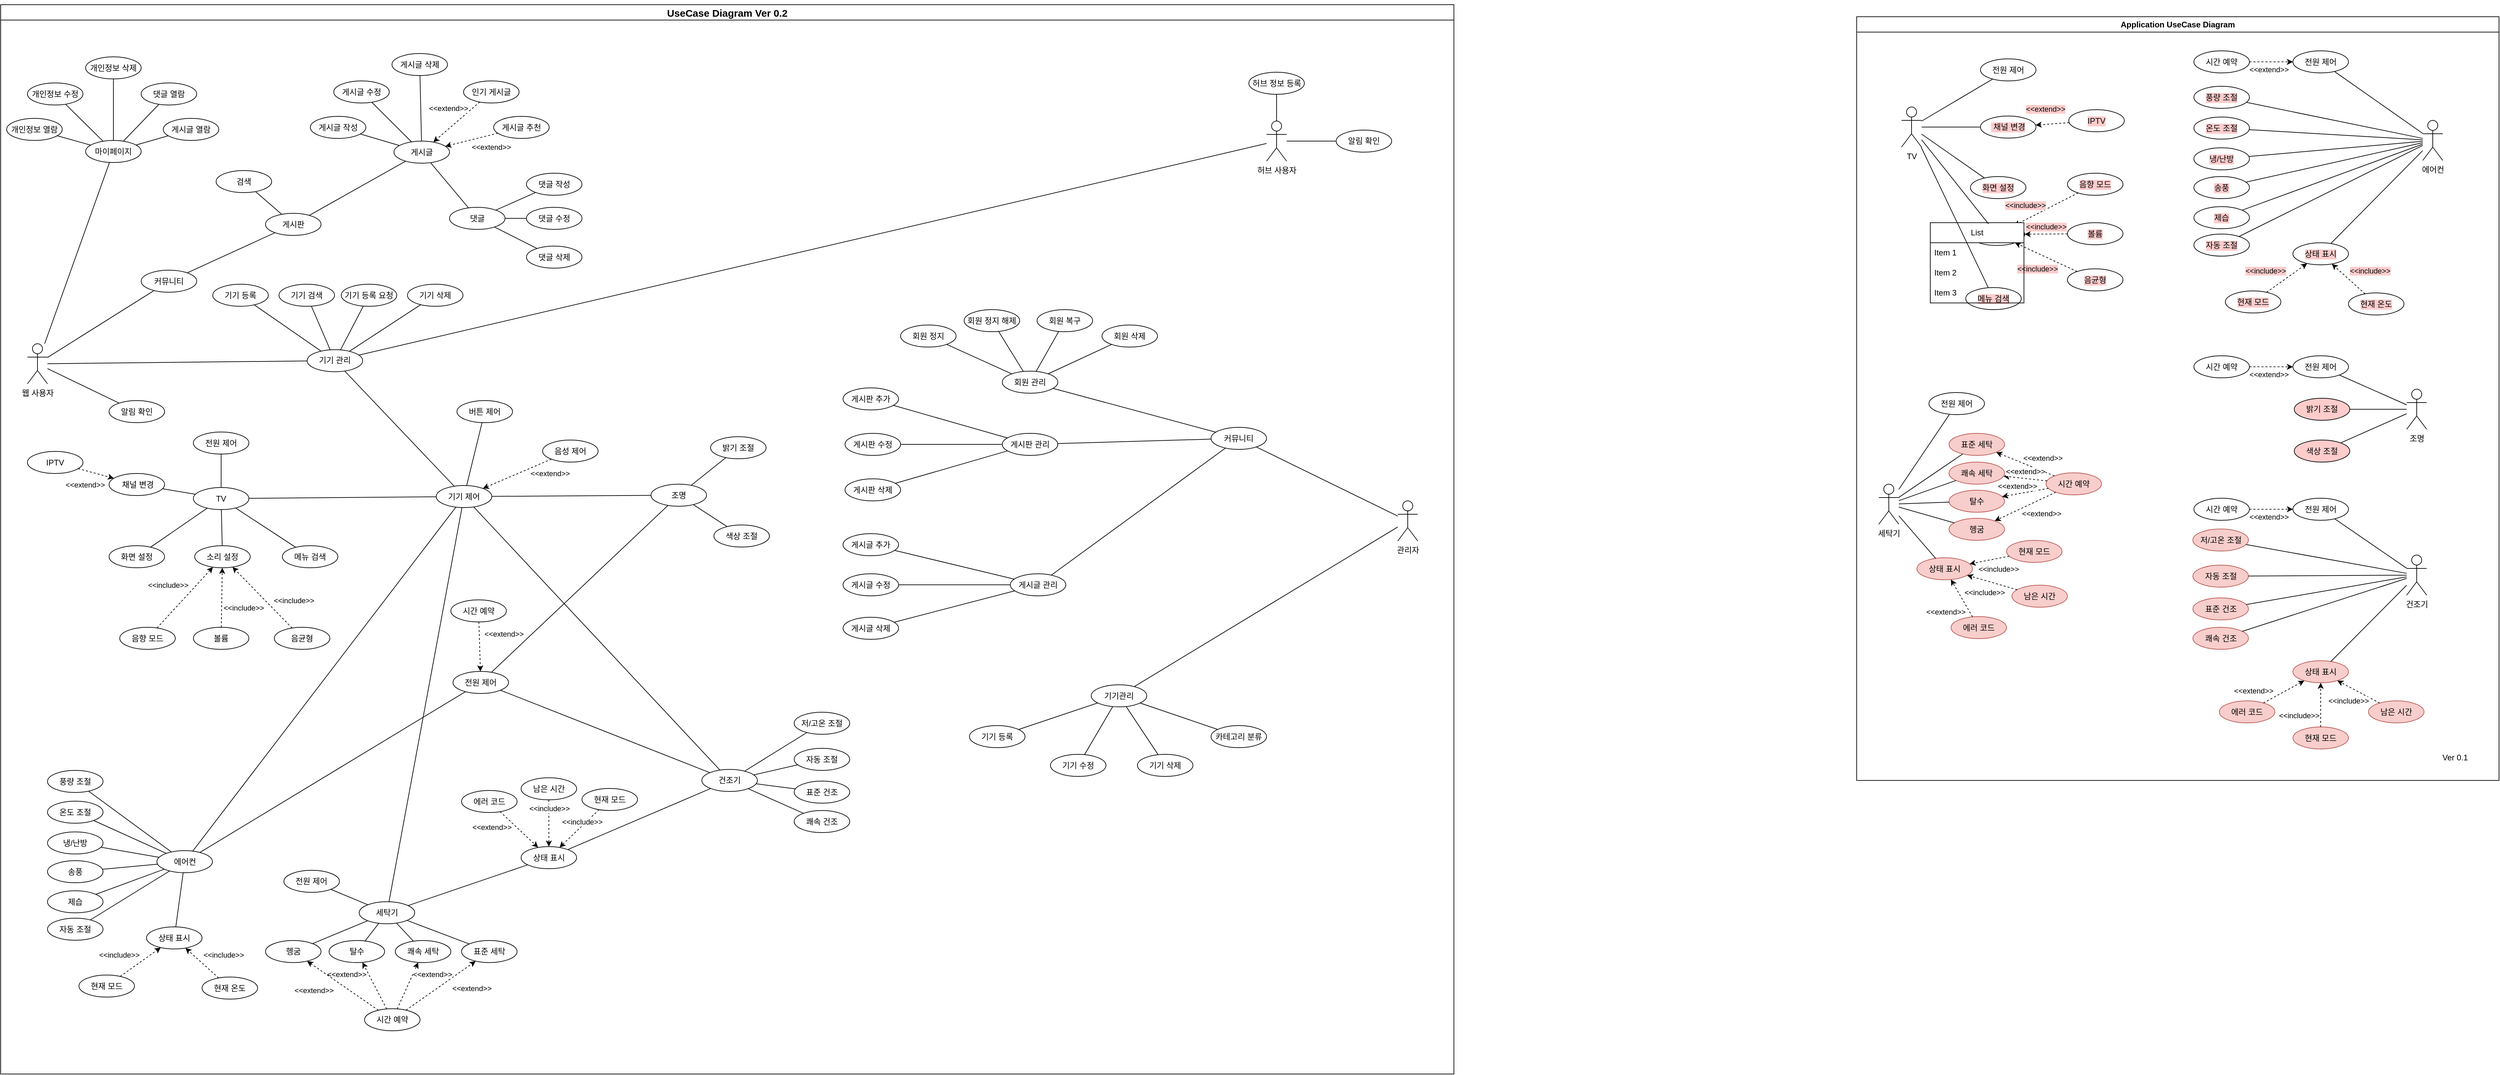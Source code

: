 <mxfile version="24.2.2" type="github">
  <diagram name="페이지-1" id="SPn03I5VUdhCUxH6A8fu">
    <mxGraphModel dx="5059" dy="1687" grid="0" gridSize="10" guides="1" tooltips="1" connect="0" arrows="1" fold="1" page="0" pageScale="1" pageWidth="827" pageHeight="1169" math="0" shadow="0">
      <root>
        <mxCell id="0" />
        <mxCell id="1" parent="0" />
        <mxCell id="ZbV-34DNwL5VEdidi-xU-30" value="Application UseCase Diagram" style="swimlane;whiteSpace=wrap;html=1;" parent="1" vertex="1">
          <mxGeometry x="-657" y="-664" width="960" height="1142" as="geometry" />
        </mxCell>
        <mxCell id="ZbV-34DNwL5VEdidi-xU-31" value="Ver 0.1" style="text;html=1;align=center;verticalAlign=middle;resizable=0;points=[];autosize=1;strokeColor=none;fillColor=none;" parent="ZbV-34DNwL5VEdidi-xU-30" vertex="1">
          <mxGeometry x="866" y="1095" width="56" height="26" as="geometry" />
        </mxCell>
        <mxCell id="ZbV-34DNwL5VEdidi-xU-32" value="에어컨" style="shape=umlActor;verticalLabelPosition=bottom;verticalAlign=top;html=1;outlineConnect=0;" parent="ZbV-34DNwL5VEdidi-xU-30" vertex="1">
          <mxGeometry x="846" y="155" width="30" height="60" as="geometry" />
        </mxCell>
        <mxCell id="ZbV-34DNwL5VEdidi-xU-33" value="전원 제어" style="ellipse;whiteSpace=wrap;html=1;" parent="ZbV-34DNwL5VEdidi-xU-30" vertex="1">
          <mxGeometry x="652" y="51" width="83" height="33" as="geometry" />
        </mxCell>
        <mxCell id="ZbV-34DNwL5VEdidi-xU-34" value="" style="endArrow=none;html=1;rounded=0;" parent="ZbV-34DNwL5VEdidi-xU-30" source="ZbV-34DNwL5VEdidi-xU-33" target="ZbV-34DNwL5VEdidi-xU-32" edge="1">
          <mxGeometry width="50" height="50" relative="1" as="geometry">
            <mxPoint x="321" y="247" as="sourcePoint" />
            <mxPoint x="371" y="197" as="targetPoint" />
          </mxGeometry>
        </mxCell>
        <mxCell id="ZbV-34DNwL5VEdidi-xU-35" value="온도 조절" style="ellipse;whiteSpace=wrap;html=1;labelBackgroundColor=#FFCCCC;" parent="ZbV-34DNwL5VEdidi-xU-30" vertex="1">
          <mxGeometry x="504" y="150" width="83" height="33" as="geometry" />
        </mxCell>
        <mxCell id="ZbV-34DNwL5VEdidi-xU-36" value="" style="endArrow=none;html=1;rounded=0;" parent="ZbV-34DNwL5VEdidi-xU-30" source="ZbV-34DNwL5VEdidi-xU-35" target="ZbV-34DNwL5VEdidi-xU-32" edge="1">
          <mxGeometry width="50" height="50" relative="1" as="geometry">
            <mxPoint x="321" y="482" as="sourcePoint" />
            <mxPoint x="659.512" y="259.475" as="targetPoint" />
          </mxGeometry>
        </mxCell>
        <mxCell id="ZbV-34DNwL5VEdidi-xU-37" value="풍량 조절" style="ellipse;whiteSpace=wrap;html=1;labelBackgroundColor=#FFCCCC;" parent="ZbV-34DNwL5VEdidi-xU-30" vertex="1">
          <mxGeometry x="504" y="104" width="83" height="33" as="geometry" />
        </mxCell>
        <mxCell id="ZbV-34DNwL5VEdidi-xU-38" value="" style="endArrow=none;html=1;rounded=0;" parent="ZbV-34DNwL5VEdidi-xU-30" source="ZbV-34DNwL5VEdidi-xU-32" target="ZbV-34DNwL5VEdidi-xU-37" edge="1">
          <mxGeometry width="50" height="50" relative="1" as="geometry">
            <mxPoint x="649.828" y="245.22" as="sourcePoint" />
            <mxPoint x="371" y="432" as="targetPoint" />
          </mxGeometry>
        </mxCell>
        <mxCell id="ZbV-34DNwL5VEdidi-xU-39" value="상태 표시" style="ellipse;whiteSpace=wrap;html=1;labelBackgroundColor=#FFCCCC;" parent="ZbV-34DNwL5VEdidi-xU-30" vertex="1">
          <mxGeometry x="652" y="338" width="83" height="33" as="geometry" />
        </mxCell>
        <mxCell id="ZbV-34DNwL5VEdidi-xU-40" value="현재 모드" style="ellipse;whiteSpace=wrap;html=1;labelBackgroundColor=#FFCCCC;" parent="ZbV-34DNwL5VEdidi-xU-30" vertex="1">
          <mxGeometry x="551" y="410" width="83" height="33" as="geometry" />
        </mxCell>
        <mxCell id="ZbV-34DNwL5VEdidi-xU-41" value="현재 온도" style="ellipse;whiteSpace=wrap;html=1;labelBackgroundColor=#FFCCCC;" parent="ZbV-34DNwL5VEdidi-xU-30" vertex="1">
          <mxGeometry x="735" y="413" width="83" height="33" as="geometry" />
        </mxCell>
        <mxCell id="ZbV-34DNwL5VEdidi-xU-42" value="냉/난방" style="ellipse;whiteSpace=wrap;html=1;labelBackgroundColor=#FFCCCC;" parent="ZbV-34DNwL5VEdidi-xU-30" vertex="1">
          <mxGeometry x="504" y="196" width="83" height="33" as="geometry" />
        </mxCell>
        <mxCell id="ZbV-34DNwL5VEdidi-xU-43" value="전원 제어" style="ellipse;whiteSpace=wrap;html=1;" parent="ZbV-34DNwL5VEdidi-xU-30" vertex="1">
          <mxGeometry x="108" y="562" width="83" height="33" as="geometry" />
        </mxCell>
        <mxCell id="ZbV-34DNwL5VEdidi-xU-44" value="시간 예약" style="ellipse;whiteSpace=wrap;html=1;fillColor=#f8cecc;strokeColor=#b85450;" parent="ZbV-34DNwL5VEdidi-xU-30" vertex="1">
          <mxGeometry x="283" y="682" width="83" height="33" as="geometry" />
        </mxCell>
        <mxCell id="ZbV-34DNwL5VEdidi-xU-45" value="표준 세탁" style="ellipse;whiteSpace=wrap;html=1;fillColor=#f8cecc;strokeColor=#b85450;" parent="ZbV-34DNwL5VEdidi-xU-30" vertex="1">
          <mxGeometry x="138" y="623" width="83" height="33" as="geometry" />
        </mxCell>
        <mxCell id="ZbV-34DNwL5VEdidi-xU-46" value="쾌속 세탁&lt;span style=&quot;color: rgba(0, 0, 0, 0); font-family: monospace; font-size: 0px; text-align: start; text-wrap: nowrap;&quot;&gt;%3CmxGraphModel%3E%3Croot%3E%3CmxCell%20id%3D%220%22%2F%3E%3CmxCell%20id%3D%221%22%20parent%3D%220%22%2F%3E%3CmxCell%20id%3D%222%22%20value%3D%22%EC%A0%84%EC%9B%90%20%EC%A0%9C%EC%96%B4%22%20style%3D%22ellipse%3BwhiteSpace%3Dwrap%3Bhtml%3D1%3B%22%20vertex%3D%221%22%20parent%3D%221%22%3E%3CmxGeometry%20x%3D%22-563%22%20y%3D%22336.73%22%20width%3D%2283%22%20height%3D%2233%22%20as%3D%22geometry%22%2F%3E%3C%2FmxCell%3E%3C%2Froot%3E%3C%2FmxGraphModel%3E&lt;/span&gt;&lt;span style=&quot;color: rgba(0, 0, 0, 0); font-family: monospace; font-size: 0px; text-align: start; text-wrap: nowrap;&quot;&gt;%3CmxGraphModel%3E%3Croot%3E%3CmxCell%20id%3D%220%22%2F%3E%3CmxCell%20id%3D%221%22%20parent%3D%220%22%2F%3E%3CmxCell%20id%3D%222%22%20value%3D%22%EC%A0%84%EC%9B%90%20%EC%A0%9C%EC%96%B4%22%20style%3D%22ellipse%3BwhiteSpace%3Dwrap%3Bhtml%3D1%3B%22%20vertex%3D%221%22%20parent%3D%221%22%3E%3CmxGeometry%20x%3D%22-563%22%20y%3D%22336.73%22%20width%3D%2283%22%20height%3D%2233%22%20as%3D%22geometry%22%2F%3E%3C%2FmxCell%3E%3C%2Froot%3E%3C%2FmxGraphModel%3E&lt;/span&gt;" style="ellipse;whiteSpace=wrap;html=1;fillColor=#f8cecc;strokeColor=#b85450;" parent="ZbV-34DNwL5VEdidi-xU-30" vertex="1">
          <mxGeometry x="138" y="666" width="83" height="33" as="geometry" />
        </mxCell>
        <mxCell id="ZbV-34DNwL5VEdidi-xU-47" value="헹굼" style="ellipse;whiteSpace=wrap;html=1;fillColor=#f8cecc;strokeColor=#b85450;" parent="ZbV-34DNwL5VEdidi-xU-30" vertex="1">
          <mxGeometry x="138" y="750" width="83" height="33" as="geometry" />
        </mxCell>
        <mxCell id="ZbV-34DNwL5VEdidi-xU-48" value="탈수" style="ellipse;whiteSpace=wrap;html=1;fillColor=#f8cecc;strokeColor=#b85450;" parent="ZbV-34DNwL5VEdidi-xU-30" vertex="1">
          <mxGeometry x="138" y="708" width="83" height="33" as="geometry" />
        </mxCell>
        <mxCell id="ZbV-34DNwL5VEdidi-xU-49" value="" style="endArrow=classic;html=1;rounded=0;dashed=1;" parent="ZbV-34DNwL5VEdidi-xU-30" source="ZbV-34DNwL5VEdidi-xU-44" target="ZbV-34DNwL5VEdidi-xU-45" edge="1">
          <mxGeometry width="50" height="50" relative="1" as="geometry">
            <mxPoint x="152" y="668" as="sourcePoint" />
            <mxPoint x="202" y="618" as="targetPoint" />
          </mxGeometry>
        </mxCell>
        <mxCell id="ZbV-34DNwL5VEdidi-xU-50" value="&amp;lt;&amp;lt;extend&amp;gt;&amp;gt;" style="edgeLabel;html=1;align=center;verticalAlign=middle;resizable=0;points=[];" parent="ZbV-34DNwL5VEdidi-xU-49" vertex="1" connectable="0">
          <mxGeometry x="0.122" y="5" relative="1" as="geometry">
            <mxPoint x="33" y="-12" as="offset" />
          </mxGeometry>
        </mxCell>
        <mxCell id="ZbV-34DNwL5VEdidi-xU-51" value="" style="endArrow=classic;html=1;rounded=0;dashed=1;" parent="ZbV-34DNwL5VEdidi-xU-30" source="ZbV-34DNwL5VEdidi-xU-44" target="ZbV-34DNwL5VEdidi-xU-46" edge="1">
          <mxGeometry width="50" height="50" relative="1" as="geometry">
            <mxPoint x="303" y="697" as="sourcePoint" />
            <mxPoint x="218" y="661" as="targetPoint" />
          </mxGeometry>
        </mxCell>
        <mxCell id="ZbV-34DNwL5VEdidi-xU-52" value="&amp;lt;&amp;lt;extend&amp;gt;&amp;gt;" style="edgeLabel;html=1;align=center;verticalAlign=middle;resizable=0;points=[];" parent="ZbV-34DNwL5VEdidi-xU-51" vertex="1" connectable="0">
          <mxGeometry x="-0.277" y="-1" relative="1" as="geometry">
            <mxPoint x="-9" y="-11" as="offset" />
          </mxGeometry>
        </mxCell>
        <mxCell id="ZbV-34DNwL5VEdidi-xU-53" value="" style="endArrow=classic;html=1;rounded=0;dashed=1;" parent="ZbV-34DNwL5VEdidi-xU-30" source="ZbV-34DNwL5VEdidi-xU-44" target="ZbV-34DNwL5VEdidi-xU-48" edge="1">
          <mxGeometry width="50" height="50" relative="1" as="geometry">
            <mxPoint x="313" y="707" as="sourcePoint" />
            <mxPoint x="228" y="671" as="targetPoint" />
          </mxGeometry>
        </mxCell>
        <mxCell id="ZbV-34DNwL5VEdidi-xU-54" value="&amp;lt;&amp;lt;extend&amp;gt;&amp;gt;" style="edgeLabel;html=1;align=center;verticalAlign=middle;resizable=0;points=[];" parent="ZbV-34DNwL5VEdidi-xU-53" vertex="1" connectable="0">
          <mxGeometry x="0.045" y="3" relative="1" as="geometry">
            <mxPoint x="-11" y="-13" as="offset" />
          </mxGeometry>
        </mxCell>
        <mxCell id="ZbV-34DNwL5VEdidi-xU-55" value="" style="endArrow=classic;html=1;rounded=0;dashed=1;" parent="ZbV-34DNwL5VEdidi-xU-30" source="ZbV-34DNwL5VEdidi-xU-44" target="ZbV-34DNwL5VEdidi-xU-47" edge="1">
          <mxGeometry width="50" height="50" relative="1" as="geometry">
            <mxPoint x="323" y="717" as="sourcePoint" />
            <mxPoint x="238" y="681" as="targetPoint" />
          </mxGeometry>
        </mxCell>
        <mxCell id="ZbV-34DNwL5VEdidi-xU-56" value="&amp;lt;&amp;lt;extend&amp;gt;&amp;gt;" style="edgeLabel;html=1;align=center;verticalAlign=middle;resizable=0;points=[];" parent="ZbV-34DNwL5VEdidi-xU-55" vertex="1" connectable="0">
          <mxGeometry x="-0.194" y="5" relative="1" as="geometry">
            <mxPoint x="13" y="10" as="offset" />
          </mxGeometry>
        </mxCell>
        <mxCell id="ZbV-34DNwL5VEdidi-xU-57" value="메뉴 검색" style="ellipse;whiteSpace=wrap;html=1;labelBackgroundColor=#FFCCCC;" parent="ZbV-34DNwL5VEdidi-xU-30" vertex="1">
          <mxGeometry x="163" y="405" width="83" height="33" as="geometry" />
        </mxCell>
        <mxCell id="ZbV-34DNwL5VEdidi-xU-58" value="화면 설정" style="ellipse;whiteSpace=wrap;html=1;labelBackgroundColor=#FFCCCC;" parent="ZbV-34DNwL5VEdidi-xU-30" vertex="1">
          <mxGeometry x="170" y="239" width="83" height="33" as="geometry" />
        </mxCell>
        <mxCell id="ZbV-34DNwL5VEdidi-xU-59" value="소리 설정" style="ellipse;whiteSpace=wrap;html=1;labelBackgroundColor=#FFCCCC;" parent="ZbV-34DNwL5VEdidi-xU-30" vertex="1">
          <mxGeometry x="168" y="309" width="83" height="33" as="geometry" />
        </mxCell>
        <mxCell id="ZbV-34DNwL5VEdidi-xU-60" value="음향 모드" style="ellipse;whiteSpace=wrap;html=1;labelBackgroundColor=#FFCCCC;" parent="ZbV-34DNwL5VEdidi-xU-30" vertex="1">
          <mxGeometry x="315" y="234" width="83" height="33" as="geometry" />
        </mxCell>
        <mxCell id="ZbV-34DNwL5VEdidi-xU-61" value="볼륨" style="ellipse;whiteSpace=wrap;html=1;labelBackgroundColor=#FFCCCC;" parent="ZbV-34DNwL5VEdidi-xU-30" vertex="1">
          <mxGeometry x="315" y="308" width="83" height="33" as="geometry" />
        </mxCell>
        <mxCell id="ZbV-34DNwL5VEdidi-xU-62" value="음균형" style="ellipse;whiteSpace=wrap;html=1;labelBackgroundColor=#FFCCCC;" parent="ZbV-34DNwL5VEdidi-xU-30" vertex="1">
          <mxGeometry x="315" y="377" width="83" height="33" as="geometry" />
        </mxCell>
        <mxCell id="ZbV-34DNwL5VEdidi-xU-63" value="" style="endArrow=classic;html=1;rounded=0;dashed=1;labelBackgroundColor=#FFCCCC;" parent="ZbV-34DNwL5VEdidi-xU-30" source="ZbV-34DNwL5VEdidi-xU-60" target="ZbV-34DNwL5VEdidi-xU-59" edge="1">
          <mxGeometry width="50" height="50" relative="1" as="geometry">
            <mxPoint x="152" y="347" as="sourcePoint" />
            <mxPoint x="202" y="297" as="targetPoint" />
          </mxGeometry>
        </mxCell>
        <mxCell id="ZbV-34DNwL5VEdidi-xU-64" value="&amp;lt;&amp;lt;include&amp;gt;&amp;gt;" style="edgeLabel;html=1;align=center;verticalAlign=middle;resizable=0;points=[];labelBackgroundColor=#FFCCCC;" parent="ZbV-34DNwL5VEdidi-xU-63" vertex="1" connectable="0">
          <mxGeometry x="0.323" y="3" relative="1" as="geometry">
            <mxPoint x="-17" y="-17" as="offset" />
          </mxGeometry>
        </mxCell>
        <mxCell id="ZbV-34DNwL5VEdidi-xU-65" value="" style="endArrow=classic;html=1;rounded=0;dashed=1;labelBackgroundColor=#FFCCCC;" parent="ZbV-34DNwL5VEdidi-xU-30" source="ZbV-34DNwL5VEdidi-xU-62" target="ZbV-34DNwL5VEdidi-xU-59" edge="1">
          <mxGeometry width="50" height="50" relative="1" as="geometry">
            <mxPoint x="152" y="347" as="sourcePoint" />
            <mxPoint x="202" y="297" as="targetPoint" />
          </mxGeometry>
        </mxCell>
        <mxCell id="ZbV-34DNwL5VEdidi-xU-66" value="&amp;lt;&amp;lt;include&amp;gt;&amp;gt;" style="edgeLabel;html=1;align=center;verticalAlign=middle;resizable=0;points=[];labelBackgroundColor=#FFCCCC;" parent="ZbV-34DNwL5VEdidi-xU-65" vertex="1" connectable="0">
          <mxGeometry x="-0.21" y="3" relative="1" as="geometry">
            <mxPoint x="-22" y="10" as="offset" />
          </mxGeometry>
        </mxCell>
        <mxCell id="ZbV-34DNwL5VEdidi-xU-67" value="" style="endArrow=classic;html=1;rounded=0;dashed=1;labelBackgroundColor=#FFCCCC;" parent="ZbV-34DNwL5VEdidi-xU-30" source="ZbV-34DNwL5VEdidi-xU-61" target="ZbV-34DNwL5VEdidi-xU-59" edge="1">
          <mxGeometry width="50" height="50" relative="1" as="geometry">
            <mxPoint x="152" y="348" as="sourcePoint" />
            <mxPoint x="202" y="298" as="targetPoint" />
          </mxGeometry>
        </mxCell>
        <mxCell id="ZbV-34DNwL5VEdidi-xU-68" value="&amp;lt;&amp;lt;include&amp;gt;&amp;gt;" style="edgeLabel;html=1;align=center;verticalAlign=middle;resizable=0;points=[];labelBackgroundColor=#FFCCCC;" parent="ZbV-34DNwL5VEdidi-xU-67" vertex="1" connectable="0">
          <mxGeometry x="-0.176" y="5" relative="1" as="geometry">
            <mxPoint x="-6" y="-16" as="offset" />
          </mxGeometry>
        </mxCell>
        <mxCell id="ZbV-34DNwL5VEdidi-xU-69" value="에러 코드" style="ellipse;whiteSpace=wrap;html=1;fillColor=#f8cecc;strokeColor=#b85450;" parent="ZbV-34DNwL5VEdidi-xU-30" vertex="1">
          <mxGeometry x="141" y="897" width="83" height="33" as="geometry" />
        </mxCell>
        <mxCell id="ZbV-34DNwL5VEdidi-xU-70" value="상태 표시" style="ellipse;whiteSpace=wrap;html=1;fillColor=#f8cecc;strokeColor=#b85450;" parent="ZbV-34DNwL5VEdidi-xU-30" vertex="1">
          <mxGeometry x="90" y="809" width="83" height="33" as="geometry" />
        </mxCell>
        <mxCell id="ZbV-34DNwL5VEdidi-xU-71" value="" style="endArrow=classic;html=1;rounded=0;dashed=1;" parent="ZbV-34DNwL5VEdidi-xU-30" source="ZbV-34DNwL5VEdidi-xU-69" target="ZbV-34DNwL5VEdidi-xU-70" edge="1">
          <mxGeometry width="50" height="50" relative="1" as="geometry">
            <mxPoint x="222" y="766" as="sourcePoint" />
            <mxPoint x="272" y="716" as="targetPoint" />
          </mxGeometry>
        </mxCell>
        <mxCell id="ZbV-34DNwL5VEdidi-xU-72" value="&amp;lt;&amp;lt;extend&amp;gt;&amp;gt;" style="edgeLabel;html=1;align=center;verticalAlign=middle;resizable=0;points=[];" parent="ZbV-34DNwL5VEdidi-xU-71" vertex="1" connectable="0">
          <mxGeometry x="-0.421" y="1" relative="1" as="geometry">
            <mxPoint x="-30" y="8" as="offset" />
          </mxGeometry>
        </mxCell>
        <mxCell id="ZbV-34DNwL5VEdidi-xU-73" value="현재 모드" style="ellipse;whiteSpace=wrap;html=1;fillColor=#f8cecc;strokeColor=#b85450;" parent="ZbV-34DNwL5VEdidi-xU-30" vertex="1">
          <mxGeometry x="224" y="783" width="83" height="33" as="geometry" />
        </mxCell>
        <mxCell id="ZbV-34DNwL5VEdidi-xU-74" value="남은 시간" style="ellipse;whiteSpace=wrap;html=1;fillColor=#f8cecc;strokeColor=#b85450;" parent="ZbV-34DNwL5VEdidi-xU-30" vertex="1">
          <mxGeometry x="232" y="850" width="83" height="33" as="geometry" />
        </mxCell>
        <mxCell id="ZbV-34DNwL5VEdidi-xU-75" value="" style="endArrow=classic;html=1;rounded=0;dashed=1;" parent="ZbV-34DNwL5VEdidi-xU-30" source="ZbV-34DNwL5VEdidi-xU-74" target="ZbV-34DNwL5VEdidi-xU-70" edge="1">
          <mxGeometry width="50" height="50" relative="1" as="geometry">
            <mxPoint x="479" y="635" as="sourcePoint" />
            <mxPoint x="529" y="585" as="targetPoint" />
          </mxGeometry>
        </mxCell>
        <mxCell id="ZbV-34DNwL5VEdidi-xU-76" value="&amp;lt;&amp;lt;include&amp;gt;&amp;gt;" style="edgeLabel;html=1;align=center;verticalAlign=middle;resizable=0;points=[];" parent="ZbV-34DNwL5VEdidi-xU-75" vertex="1" connectable="0">
          <mxGeometry x="0.071" relative="1" as="geometry">
            <mxPoint x="-9" y="15" as="offset" />
          </mxGeometry>
        </mxCell>
        <mxCell id="ZbV-34DNwL5VEdidi-xU-77" value="" style="endArrow=classic;html=1;rounded=0;dashed=1;" parent="ZbV-34DNwL5VEdidi-xU-30" source="ZbV-34DNwL5VEdidi-xU-73" target="ZbV-34DNwL5VEdidi-xU-70" edge="1">
          <mxGeometry width="50" height="50" relative="1" as="geometry">
            <mxPoint x="479" y="635" as="sourcePoint" />
            <mxPoint x="529" y="585" as="targetPoint" />
          </mxGeometry>
        </mxCell>
        <mxCell id="ZbV-34DNwL5VEdidi-xU-78" value="&amp;lt;&amp;lt;include&amp;gt;&amp;gt;" style="edgeLabel;html=1;align=center;verticalAlign=middle;resizable=0;points=[];" parent="ZbV-34DNwL5VEdidi-xU-77" vertex="1" connectable="0">
          <mxGeometry x="-0.026" relative="1" as="geometry">
            <mxPoint x="13" y="13" as="offset" />
          </mxGeometry>
        </mxCell>
        <mxCell id="ZbV-34DNwL5VEdidi-xU-79" value="제습" style="ellipse;whiteSpace=wrap;html=1;labelBackgroundColor=#FFCCCC;" parent="ZbV-34DNwL5VEdidi-xU-30" vertex="1">
          <mxGeometry x="504" y="284" width="83" height="33" as="geometry" />
        </mxCell>
        <mxCell id="ZbV-34DNwL5VEdidi-xU-80" value="송풍" style="ellipse;whiteSpace=wrap;html=1;labelBackgroundColor=#FFCCCC;" parent="ZbV-34DNwL5VEdidi-xU-30" vertex="1">
          <mxGeometry x="504" y="239" width="83" height="33" as="geometry" />
        </mxCell>
        <mxCell id="ZbV-34DNwL5VEdidi-xU-81" value="자동 조절" style="ellipse;whiteSpace=wrap;html=1;labelBackgroundColor=#FFCCCC;" parent="ZbV-34DNwL5VEdidi-xU-30" vertex="1">
          <mxGeometry x="504" y="325" width="83" height="33" as="geometry" />
        </mxCell>
        <mxCell id="ZbV-34DNwL5VEdidi-xU-82" value="" style="endArrow=none;html=1;rounded=0;" parent="ZbV-34DNwL5VEdidi-xU-30" source="ZbV-34DNwL5VEdidi-xU-39" target="ZbV-34DNwL5VEdidi-xU-32" edge="1">
          <mxGeometry width="50" height="50" relative="1" as="geometry">
            <mxPoint x="217" y="437" as="sourcePoint" />
            <mxPoint x="267" y="387" as="targetPoint" />
          </mxGeometry>
        </mxCell>
        <mxCell id="ZbV-34DNwL5VEdidi-xU-83" value="" style="endArrow=none;html=1;rounded=0;" parent="ZbV-34DNwL5VEdidi-xU-30" source="ZbV-34DNwL5VEdidi-xU-81" target="ZbV-34DNwL5VEdidi-xU-32" edge="1">
          <mxGeometry width="50" height="50" relative="1" as="geometry">
            <mxPoint x="217" y="437" as="sourcePoint" />
            <mxPoint x="267" y="387" as="targetPoint" />
          </mxGeometry>
        </mxCell>
        <mxCell id="ZbV-34DNwL5VEdidi-xU-84" value="" style="endArrow=none;html=1;rounded=0;" parent="ZbV-34DNwL5VEdidi-xU-30" source="ZbV-34DNwL5VEdidi-xU-32" target="ZbV-34DNwL5VEdidi-xU-79" edge="1">
          <mxGeometry width="50" height="50" relative="1" as="geometry">
            <mxPoint x="247" y="467" as="sourcePoint" />
            <mxPoint x="297" y="417" as="targetPoint" />
          </mxGeometry>
        </mxCell>
        <mxCell id="ZbV-34DNwL5VEdidi-xU-85" value="" style="endArrow=none;html=1;rounded=0;" parent="ZbV-34DNwL5VEdidi-xU-30" source="ZbV-34DNwL5VEdidi-xU-32" target="ZbV-34DNwL5VEdidi-xU-80" edge="1">
          <mxGeometry width="50" height="50" relative="1" as="geometry">
            <mxPoint x="237" y="457" as="sourcePoint" />
            <mxPoint x="287" y="407" as="targetPoint" />
          </mxGeometry>
        </mxCell>
        <mxCell id="ZbV-34DNwL5VEdidi-xU-86" value="" style="endArrow=none;html=1;rounded=0;" parent="ZbV-34DNwL5VEdidi-xU-30" source="ZbV-34DNwL5VEdidi-xU-32" target="ZbV-34DNwL5VEdidi-xU-42" edge="1">
          <mxGeometry width="50" height="50" relative="1" as="geometry">
            <mxPoint x="227" y="447" as="sourcePoint" />
            <mxPoint x="277" y="397" as="targetPoint" />
          </mxGeometry>
        </mxCell>
        <mxCell id="ZbV-34DNwL5VEdidi-xU-87" value="" style="endArrow=classic;html=1;rounded=0;dashed=1;labelBackgroundColor=#FFCCCC;" parent="ZbV-34DNwL5VEdidi-xU-30" source="ZbV-34DNwL5VEdidi-xU-40" target="ZbV-34DNwL5VEdidi-xU-39" edge="1">
          <mxGeometry width="50" height="50" relative="1" as="geometry">
            <mxPoint x="217" y="437" as="sourcePoint" />
            <mxPoint x="267" y="387" as="targetPoint" />
          </mxGeometry>
        </mxCell>
        <mxCell id="ZbV-34DNwL5VEdidi-xU-88" value="&amp;lt;&amp;lt;include&amp;gt;&amp;gt;" style="edgeLabel;html=1;align=center;verticalAlign=middle;resizable=0;points=[];labelBackgroundColor=#FFCCCC;" parent="ZbV-34DNwL5VEdidi-xU-87" vertex="1" connectable="0">
          <mxGeometry x="0.363" y="-1" relative="1" as="geometry">
            <mxPoint x="-44" y="-4" as="offset" />
          </mxGeometry>
        </mxCell>
        <mxCell id="ZbV-34DNwL5VEdidi-xU-89" value="" style="endArrow=classic;html=1;rounded=0;dashed=1;labelBackgroundColor=#FFCCCC;" parent="ZbV-34DNwL5VEdidi-xU-30" source="ZbV-34DNwL5VEdidi-xU-41" target="ZbV-34DNwL5VEdidi-xU-39" edge="1">
          <mxGeometry width="50" height="50" relative="1" as="geometry">
            <mxPoint x="217" y="437" as="sourcePoint" />
            <mxPoint x="267" y="387" as="targetPoint" />
          </mxGeometry>
        </mxCell>
        <mxCell id="ZbV-34DNwL5VEdidi-xU-90" value="&amp;lt;&amp;lt;include&amp;gt;&amp;gt;" style="edgeLabel;html=1;align=center;verticalAlign=middle;resizable=0;points=[];labelBackgroundColor=#FFCCCC;" parent="ZbV-34DNwL5VEdidi-xU-89" vertex="1" connectable="0">
          <mxGeometry x="0.16" y="-6" relative="1" as="geometry">
            <mxPoint x="32" y="-4" as="offset" />
          </mxGeometry>
        </mxCell>
        <mxCell id="ZbV-34DNwL5VEdidi-xU-91" value="시간 예약" style="ellipse;whiteSpace=wrap;html=1;" parent="ZbV-34DNwL5VEdidi-xU-30" vertex="1">
          <mxGeometry x="504" y="51" width="83" height="33" as="geometry" />
        </mxCell>
        <mxCell id="ZbV-34DNwL5VEdidi-xU-92" value="" style="endArrow=classic;html=1;rounded=0;dashed=1;" parent="ZbV-34DNwL5VEdidi-xU-30" source="ZbV-34DNwL5VEdidi-xU-91" target="ZbV-34DNwL5VEdidi-xU-33" edge="1">
          <mxGeometry width="50" height="50" relative="1" as="geometry">
            <mxPoint x="217" y="555" as="sourcePoint" />
            <mxPoint x="267" y="505" as="targetPoint" />
          </mxGeometry>
        </mxCell>
        <mxCell id="ZbV-34DNwL5VEdidi-xU-93" value="&amp;lt;&amp;lt;extend&amp;gt;&amp;gt;" style="edgeLabel;html=1;align=center;verticalAlign=middle;resizable=0;points=[];" parent="ZbV-34DNwL5VEdidi-xU-92" vertex="1" connectable="0">
          <mxGeometry x="-0.39" y="-3" relative="1" as="geometry">
            <mxPoint x="9" y="8" as="offset" />
          </mxGeometry>
        </mxCell>
        <mxCell id="ZbV-34DNwL5VEdidi-xU-94" value="조명" style="shape=umlActor;verticalLabelPosition=bottom;verticalAlign=top;html=1;outlineConnect=0;" parent="ZbV-34DNwL5VEdidi-xU-30" vertex="1">
          <mxGeometry x="822" y="557" width="30" height="60" as="geometry" />
        </mxCell>
        <mxCell id="ZbV-34DNwL5VEdidi-xU-95" value="전원 제어" style="ellipse;whiteSpace=wrap;html=1;" parent="ZbV-34DNwL5VEdidi-xU-30" vertex="1">
          <mxGeometry x="652" y="507" width="83" height="33" as="geometry" />
        </mxCell>
        <mxCell id="ZbV-34DNwL5VEdidi-xU-96" value="시간 예약" style="ellipse;whiteSpace=wrap;html=1;" parent="ZbV-34DNwL5VEdidi-xU-30" vertex="1">
          <mxGeometry x="504" y="507" width="83" height="33" as="geometry" />
        </mxCell>
        <mxCell id="ZbV-34DNwL5VEdidi-xU-97" value="" style="endArrow=classic;html=1;rounded=0;dashed=1;" parent="ZbV-34DNwL5VEdidi-xU-30" source="ZbV-34DNwL5VEdidi-xU-96" target="ZbV-34DNwL5VEdidi-xU-95" edge="1">
          <mxGeometry width="50" height="50" relative="1" as="geometry">
            <mxPoint x="217" y="1011" as="sourcePoint" />
            <mxPoint x="267" y="961" as="targetPoint" />
          </mxGeometry>
        </mxCell>
        <mxCell id="ZbV-34DNwL5VEdidi-xU-98" value="&amp;lt;&amp;lt;extend&amp;gt;&amp;gt;" style="edgeLabel;html=1;align=center;verticalAlign=middle;resizable=0;points=[];" parent="ZbV-34DNwL5VEdidi-xU-97" vertex="1" connectable="0">
          <mxGeometry x="-0.39" y="-3" relative="1" as="geometry">
            <mxPoint x="9" y="8" as="offset" />
          </mxGeometry>
        </mxCell>
        <mxCell id="ZbV-34DNwL5VEdidi-xU-99" value="" style="endArrow=none;html=1;rounded=0;" parent="ZbV-34DNwL5VEdidi-xU-30" source="ZbV-34DNwL5VEdidi-xU-95" target="ZbV-34DNwL5VEdidi-xU-94" edge="1">
          <mxGeometry width="50" height="50" relative="1" as="geometry">
            <mxPoint x="327" y="361" as="sourcePoint" />
            <mxPoint x="377" y="311" as="targetPoint" />
          </mxGeometry>
        </mxCell>
        <mxCell id="ZbV-34DNwL5VEdidi-xU-100" value="밝기 조절" style="ellipse;whiteSpace=wrap;html=1;fillColor=#FFCCCC;" parent="ZbV-34DNwL5VEdidi-xU-30" vertex="1">
          <mxGeometry x="654" y="570.5" width="83" height="33" as="geometry" />
        </mxCell>
        <mxCell id="ZbV-34DNwL5VEdidi-xU-101" value="색상 조절" style="ellipse;whiteSpace=wrap;html=1;fillColor=#FFCCCC;" parent="ZbV-34DNwL5VEdidi-xU-30" vertex="1">
          <mxGeometry x="654" y="633" width="83" height="33" as="geometry" />
        </mxCell>
        <mxCell id="ZbV-34DNwL5VEdidi-xU-102" value="" style="endArrow=none;html=1;rounded=0;" parent="ZbV-34DNwL5VEdidi-xU-30" source="ZbV-34DNwL5VEdidi-xU-100" target="ZbV-34DNwL5VEdidi-xU-94" edge="1">
          <mxGeometry width="50" height="50" relative="1" as="geometry">
            <mxPoint x="368" y="615" as="sourcePoint" />
            <mxPoint x="418" y="565" as="targetPoint" />
          </mxGeometry>
        </mxCell>
        <mxCell id="ZbV-34DNwL5VEdidi-xU-103" value="" style="endArrow=none;html=1;rounded=0;" parent="ZbV-34DNwL5VEdidi-xU-30" source="ZbV-34DNwL5VEdidi-xU-101" target="ZbV-34DNwL5VEdidi-xU-94" edge="1">
          <mxGeometry width="50" height="50" relative="1" as="geometry">
            <mxPoint x="368" y="615" as="sourcePoint" />
            <mxPoint x="418" y="565" as="targetPoint" />
          </mxGeometry>
        </mxCell>
        <mxCell id="ZbV-34DNwL5VEdidi-xU-104" value="건조기" style="shape=umlActor;verticalLabelPosition=bottom;verticalAlign=top;html=1;outlineConnect=0;" parent="ZbV-34DNwL5VEdidi-xU-30" vertex="1">
          <mxGeometry x="822" y="805" width="30" height="60" as="geometry" />
        </mxCell>
        <mxCell id="ZbV-34DNwL5VEdidi-xU-105" value="전원 제어" style="ellipse;whiteSpace=wrap;html=1;" parent="ZbV-34DNwL5VEdidi-xU-30" vertex="1">
          <mxGeometry x="652" y="720" width="83" height="33" as="geometry" />
        </mxCell>
        <mxCell id="ZbV-34DNwL5VEdidi-xU-106" value="시간 예약" style="ellipse;whiteSpace=wrap;html=1;" parent="ZbV-34DNwL5VEdidi-xU-30" vertex="1">
          <mxGeometry x="504" y="720" width="83" height="33" as="geometry" />
        </mxCell>
        <mxCell id="ZbV-34DNwL5VEdidi-xU-107" value="" style="endArrow=classic;html=1;rounded=0;dashed=1;" parent="ZbV-34DNwL5VEdidi-xU-30" source="ZbV-34DNwL5VEdidi-xU-106" target="ZbV-34DNwL5VEdidi-xU-105" edge="1">
          <mxGeometry width="50" height="50" relative="1" as="geometry">
            <mxPoint x="217" y="1224" as="sourcePoint" />
            <mxPoint x="267" y="1174" as="targetPoint" />
          </mxGeometry>
        </mxCell>
        <mxCell id="ZbV-34DNwL5VEdidi-xU-108" value="&amp;lt;&amp;lt;extend&amp;gt;&amp;gt;" style="edgeLabel;html=1;align=center;verticalAlign=middle;resizable=0;points=[];" parent="ZbV-34DNwL5VEdidi-xU-107" vertex="1" connectable="0">
          <mxGeometry x="-0.39" y="-3" relative="1" as="geometry">
            <mxPoint x="9" y="8" as="offset" />
          </mxGeometry>
        </mxCell>
        <mxCell id="ZbV-34DNwL5VEdidi-xU-109" value="저/고온 조절" style="ellipse;whiteSpace=wrap;html=1;fillColor=#f8cecc;strokeColor=#b85450;" parent="ZbV-34DNwL5VEdidi-xU-30" vertex="1">
          <mxGeometry x="502.5" y="766" width="83" height="33" as="geometry" />
        </mxCell>
        <mxCell id="ZbV-34DNwL5VEdidi-xU-110" value="자동 조절" style="ellipse;whiteSpace=wrap;html=1;fillColor=#f8cecc;strokeColor=#b85450;" parent="ZbV-34DNwL5VEdidi-xU-30" vertex="1">
          <mxGeometry x="502.5" y="820" width="83" height="33" as="geometry" />
        </mxCell>
        <mxCell id="ZbV-34DNwL5VEdidi-xU-111" value="표준 건조" style="ellipse;whiteSpace=wrap;html=1;fillColor=#f8cecc;strokeColor=#b85450;" parent="ZbV-34DNwL5VEdidi-xU-30" vertex="1">
          <mxGeometry x="502.5" y="869" width="83" height="33" as="geometry" />
        </mxCell>
        <mxCell id="ZbV-34DNwL5VEdidi-xU-112" value="에러 코드" style="ellipse;whiteSpace=wrap;html=1;fillColor=#f8cecc;strokeColor=#b85450;" parent="ZbV-34DNwL5VEdidi-xU-30" vertex="1">
          <mxGeometry x="542" y="1023" width="83" height="33" as="geometry" />
        </mxCell>
        <mxCell id="ZbV-34DNwL5VEdidi-xU-113" value="상태 표시" style="ellipse;whiteSpace=wrap;html=1;fillColor=#f8cecc;strokeColor=#b85450;" parent="ZbV-34DNwL5VEdidi-xU-30" vertex="1">
          <mxGeometry x="652" y="963" width="83" height="33" as="geometry" />
        </mxCell>
        <mxCell id="ZbV-34DNwL5VEdidi-xU-114" value="" style="endArrow=classic;html=1;rounded=0;dashed=1;" parent="ZbV-34DNwL5VEdidi-xU-30" source="ZbV-34DNwL5VEdidi-xU-112" target="ZbV-34DNwL5VEdidi-xU-113" edge="1">
          <mxGeometry width="50" height="50" relative="1" as="geometry">
            <mxPoint x="435" y="872" as="sourcePoint" />
            <mxPoint x="485" y="822" as="targetPoint" />
          </mxGeometry>
        </mxCell>
        <mxCell id="ZbV-34DNwL5VEdidi-xU-115" value="&amp;lt;&amp;lt;extend&amp;gt;&amp;gt;" style="edgeLabel;html=1;align=center;verticalAlign=middle;resizable=0;points=[];" parent="ZbV-34DNwL5VEdidi-xU-114" vertex="1" connectable="0">
          <mxGeometry x="-0.421" y="1" relative="1" as="geometry">
            <mxPoint x="-32" y="-8" as="offset" />
          </mxGeometry>
        </mxCell>
        <mxCell id="ZbV-34DNwL5VEdidi-xU-116" value="현재 모드" style="ellipse;whiteSpace=wrap;html=1;fillColor=#f8cecc;strokeColor=#b85450;" parent="ZbV-34DNwL5VEdidi-xU-30" vertex="1">
          <mxGeometry x="652" y="1062" width="83" height="33" as="geometry" />
        </mxCell>
        <mxCell id="ZbV-34DNwL5VEdidi-xU-117" value="남은 시간" style="ellipse;whiteSpace=wrap;html=1;fillColor=#f8cecc;strokeColor=#b85450;" parent="ZbV-34DNwL5VEdidi-xU-30" vertex="1">
          <mxGeometry x="765" y="1023" width="83" height="33" as="geometry" />
        </mxCell>
        <mxCell id="ZbV-34DNwL5VEdidi-xU-118" value="" style="endArrow=classic;html=1;rounded=0;dashed=1;" parent="ZbV-34DNwL5VEdidi-xU-30" source="ZbV-34DNwL5VEdidi-xU-117" target="ZbV-34DNwL5VEdidi-xU-113" edge="1">
          <mxGeometry width="50" height="50" relative="1" as="geometry">
            <mxPoint x="772" y="668" as="sourcePoint" />
            <mxPoint x="822" y="618" as="targetPoint" />
          </mxGeometry>
        </mxCell>
        <mxCell id="ZbV-34DNwL5VEdidi-xU-119" value="&amp;lt;&amp;lt;include&amp;gt;&amp;gt;" style="edgeLabel;html=1;align=center;verticalAlign=middle;resizable=0;points=[];" parent="ZbV-34DNwL5VEdidi-xU-118" vertex="1" connectable="0">
          <mxGeometry x="0.071" relative="1" as="geometry">
            <mxPoint x="-13" y="15" as="offset" />
          </mxGeometry>
        </mxCell>
        <mxCell id="ZbV-34DNwL5VEdidi-xU-120" value="" style="endArrow=classic;html=1;rounded=0;dashed=1;" parent="ZbV-34DNwL5VEdidi-xU-30" source="ZbV-34DNwL5VEdidi-xU-116" target="ZbV-34DNwL5VEdidi-xU-113" edge="1">
          <mxGeometry width="50" height="50" relative="1" as="geometry">
            <mxPoint x="772" y="668" as="sourcePoint" />
            <mxPoint x="822" y="618" as="targetPoint" />
          </mxGeometry>
        </mxCell>
        <mxCell id="ZbV-34DNwL5VEdidi-xU-121" value="&amp;lt;&amp;lt;include&amp;gt;&amp;gt;" style="edgeLabel;html=1;align=center;verticalAlign=middle;resizable=0;points=[];" parent="ZbV-34DNwL5VEdidi-xU-120" vertex="1" connectable="0">
          <mxGeometry x="-0.026" relative="1" as="geometry">
            <mxPoint x="-33" y="15" as="offset" />
          </mxGeometry>
        </mxCell>
        <mxCell id="ZbV-34DNwL5VEdidi-xU-122" value="쾌속 건조" style="ellipse;whiteSpace=wrap;html=1;fillColor=#f8cecc;strokeColor=#b85450;" parent="ZbV-34DNwL5VEdidi-xU-30" vertex="1">
          <mxGeometry x="502.5" y="913" width="83" height="33" as="geometry" />
        </mxCell>
        <mxCell id="ZbV-34DNwL5VEdidi-xU-123" value="" style="endArrow=none;html=1;rounded=0;" parent="ZbV-34DNwL5VEdidi-xU-30" source="ZbV-34DNwL5VEdidi-xU-113" target="ZbV-34DNwL5VEdidi-xU-104" edge="1">
          <mxGeometry width="50" height="50" relative="1" as="geometry">
            <mxPoint x="556" y="888" as="sourcePoint" />
            <mxPoint x="606" y="838" as="targetPoint" />
          </mxGeometry>
        </mxCell>
        <mxCell id="ZbV-34DNwL5VEdidi-xU-124" value="" style="endArrow=none;html=1;rounded=0;" parent="ZbV-34DNwL5VEdidi-xU-30" source="ZbV-34DNwL5VEdidi-xU-111" target="ZbV-34DNwL5VEdidi-xU-104" edge="1">
          <mxGeometry width="50" height="50" relative="1" as="geometry">
            <mxPoint x="546" y="878" as="sourcePoint" />
            <mxPoint x="596" y="828" as="targetPoint" />
          </mxGeometry>
        </mxCell>
        <mxCell id="ZbV-34DNwL5VEdidi-xU-125" value="" style="endArrow=none;html=1;rounded=0;" parent="ZbV-34DNwL5VEdidi-xU-30" source="ZbV-34DNwL5VEdidi-xU-110" target="ZbV-34DNwL5VEdidi-xU-104" edge="1">
          <mxGeometry width="50" height="50" relative="1" as="geometry">
            <mxPoint x="536" y="868" as="sourcePoint" />
            <mxPoint x="586" y="818" as="targetPoint" />
          </mxGeometry>
        </mxCell>
        <mxCell id="ZbV-34DNwL5VEdidi-xU-126" value="" style="endArrow=none;html=1;rounded=0;" parent="ZbV-34DNwL5VEdidi-xU-30" source="ZbV-34DNwL5VEdidi-xU-109" target="ZbV-34DNwL5VEdidi-xU-104" edge="1">
          <mxGeometry width="50" height="50" relative="1" as="geometry">
            <mxPoint x="526" y="858" as="sourcePoint" />
            <mxPoint x="576" y="808" as="targetPoint" />
          </mxGeometry>
        </mxCell>
        <mxCell id="ZbV-34DNwL5VEdidi-xU-127" value="" style="endArrow=none;html=1;rounded=0;" parent="ZbV-34DNwL5VEdidi-xU-30" source="ZbV-34DNwL5VEdidi-xU-105" target="ZbV-34DNwL5VEdidi-xU-104" edge="1">
          <mxGeometry width="50" height="50" relative="1" as="geometry">
            <mxPoint x="516" y="848" as="sourcePoint" />
            <mxPoint x="566" y="798" as="targetPoint" />
          </mxGeometry>
        </mxCell>
        <mxCell id="ZbV-34DNwL5VEdidi-xU-128" value="" style="endArrow=none;html=1;rounded=0;" parent="ZbV-34DNwL5VEdidi-xU-30" source="ZbV-34DNwL5VEdidi-xU-104" target="ZbV-34DNwL5VEdidi-xU-122" edge="1">
          <mxGeometry width="50" height="50" relative="1" as="geometry">
            <mxPoint x="334" y="648" as="sourcePoint" />
            <mxPoint x="384" y="598" as="targetPoint" />
          </mxGeometry>
        </mxCell>
        <mxCell id="ZbV-34DNwL5VEdidi-xU-13" value="세탁기" style="shape=umlActor;verticalLabelPosition=bottom;verticalAlign=top;html=1;outlineConnect=0;" parent="ZbV-34DNwL5VEdidi-xU-30" vertex="1">
          <mxGeometry x="33" y="699" width="30" height="60" as="geometry" />
        </mxCell>
        <mxCell id="ZbV-34DNwL5VEdidi-xU-29" value="" style="endArrow=none;html=1;rounded=0;" parent="ZbV-34DNwL5VEdidi-xU-30" source="ZbV-34DNwL5VEdidi-xU-13" target="ZbV-34DNwL5VEdidi-xU-70" edge="1">
          <mxGeometry width="50" height="50" relative="1" as="geometry">
            <mxPoint x="-28" y="788" as="sourcePoint" />
            <mxPoint x="22" y="738" as="targetPoint" />
          </mxGeometry>
        </mxCell>
        <mxCell id="ZbV-34DNwL5VEdidi-xU-28" value="" style="endArrow=none;html=1;rounded=0;" parent="ZbV-34DNwL5VEdidi-xU-30" source="ZbV-34DNwL5VEdidi-xU-13" target="ZbV-34DNwL5VEdidi-xU-47" edge="1">
          <mxGeometry width="50" height="50" relative="1" as="geometry">
            <mxPoint x="22.329" y="828.415" as="sourcePoint" />
            <mxPoint x="133" y="795" as="targetPoint" />
          </mxGeometry>
        </mxCell>
        <mxCell id="ZbV-34DNwL5VEdidi-xU-27" value="" style="endArrow=none;html=1;rounded=0;" parent="ZbV-34DNwL5VEdidi-xU-30" source="ZbV-34DNwL5VEdidi-xU-13" target="ZbV-34DNwL5VEdidi-xU-48" edge="1">
          <mxGeometry width="50" height="50" relative="1" as="geometry">
            <mxPoint x="34.201" y="822.397" as="sourcePoint" />
            <mxPoint x="123" y="785" as="targetPoint" />
          </mxGeometry>
        </mxCell>
        <mxCell id="ZbV-34DNwL5VEdidi-xU-26" value="" style="endArrow=none;html=1;rounded=0;" parent="ZbV-34DNwL5VEdidi-xU-30" source="ZbV-34DNwL5VEdidi-xU-13" target="ZbV-34DNwL5VEdidi-xU-46" edge="1">
          <mxGeometry width="50" height="50" relative="1" as="geometry">
            <mxPoint x="36.432" y="811.008" as="sourcePoint" />
            <mxPoint x="113" y="775" as="targetPoint" />
          </mxGeometry>
        </mxCell>
        <mxCell id="ZbV-34DNwL5VEdidi-xU-25" value="" style="endArrow=none;html=1;rounded=0;" parent="ZbV-34DNwL5VEdidi-xU-30" source="ZbV-34DNwL5VEdidi-xU-13" target="ZbV-34DNwL5VEdidi-xU-45" edge="1">
          <mxGeometry width="50" height="50" relative="1" as="geometry">
            <mxPoint x="24.557" y="803.342" as="sourcePoint" />
            <mxPoint x="103" y="765" as="targetPoint" />
          </mxGeometry>
        </mxCell>
        <mxCell id="ZbV-34DNwL5VEdidi-xU-23" value="" style="endArrow=none;html=1;rounded=0;" parent="ZbV-34DNwL5VEdidi-xU-30" source="ZbV-34DNwL5VEdidi-xU-13" target="ZbV-34DNwL5VEdidi-xU-43" edge="1">
          <mxGeometry width="50" height="50" relative="1" as="geometry">
            <mxPoint x="33.874" y="668.602" as="sourcePoint" />
            <mxPoint x="93.885" y="656.997" as="targetPoint" />
          </mxGeometry>
        </mxCell>
        <mxCell id="wA8BdcNelRnBpHfo05_y-3" value="List" style="swimlane;fontStyle=0;childLayout=stackLayout;horizontal=1;startSize=30;horizontalStack=0;resizeParent=1;resizeParentMax=0;resizeLast=0;collapsible=1;marginBottom=0;whiteSpace=wrap;html=1;" vertex="1" parent="ZbV-34DNwL5VEdidi-xU-30">
          <mxGeometry x="110" y="308" width="140" height="120" as="geometry" />
        </mxCell>
        <mxCell id="wA8BdcNelRnBpHfo05_y-4" value="Item 1" style="text;strokeColor=none;fillColor=none;align=left;verticalAlign=middle;spacingLeft=4;spacingRight=4;overflow=hidden;points=[[0,0.5],[1,0.5]];portConstraint=eastwest;rotatable=0;whiteSpace=wrap;html=1;" vertex="1" parent="wA8BdcNelRnBpHfo05_y-3">
          <mxGeometry y="30" width="140" height="30" as="geometry" />
        </mxCell>
        <mxCell id="wA8BdcNelRnBpHfo05_y-5" value="Item 2" style="text;strokeColor=none;fillColor=none;align=left;verticalAlign=middle;spacingLeft=4;spacingRight=4;overflow=hidden;points=[[0,0.5],[1,0.5]];portConstraint=eastwest;rotatable=0;whiteSpace=wrap;html=1;" vertex="1" parent="wA8BdcNelRnBpHfo05_y-3">
          <mxGeometry y="60" width="140" height="30" as="geometry" />
        </mxCell>
        <mxCell id="wA8BdcNelRnBpHfo05_y-6" value="Item 3" style="text;strokeColor=none;fillColor=none;align=left;verticalAlign=middle;spacingLeft=4;spacingRight=4;overflow=hidden;points=[[0,0.5],[1,0.5]];portConstraint=eastwest;rotatable=0;whiteSpace=wrap;html=1;" vertex="1" parent="wA8BdcNelRnBpHfo05_y-3">
          <mxGeometry y="90" width="140" height="30" as="geometry" />
        </mxCell>
        <mxCell id="ZbV-34DNwL5VEdidi-xU-12" value="" style="group" parent="ZbV-34DNwL5VEdidi-xU-30" vertex="1" connectable="0">
          <mxGeometry x="21" y="-25" width="939" height="1142" as="geometry" />
        </mxCell>
        <mxCell id="ZbV-34DNwL5VEdidi-xU-14" value="TV" style="shape=umlActor;verticalLabelPosition=bottom;verticalAlign=top;html=1;outlineConnect=0;" parent="ZbV-34DNwL5VEdidi-xU-12" vertex="1">
          <mxGeometry x="46" y="160" width="30" height="60" as="geometry" />
        </mxCell>
        <mxCell id="ZbV-34DNwL5VEdidi-xU-15" value="전원 제어" style="ellipse;whiteSpace=wrap;html=1;" parent="ZbV-34DNwL5VEdidi-xU-12" vertex="1">
          <mxGeometry x="164" y="88" width="83" height="33" as="geometry" />
        </mxCell>
        <mxCell id="ZbV-34DNwL5VEdidi-xU-16" value="" style="endArrow=none;html=1;rounded=0;" parent="ZbV-34DNwL5VEdidi-xU-12" source="ZbV-34DNwL5VEdidi-xU-14" target="ZbV-34DNwL5VEdidi-xU-15" edge="1">
          <mxGeometry width="50" height="50" relative="1" as="geometry">
            <mxPoint x="252" y="397" as="sourcePoint" />
            <mxPoint x="302" y="347" as="targetPoint" />
          </mxGeometry>
        </mxCell>
        <mxCell id="ZbV-34DNwL5VEdidi-xU-17" value="&amp;nbsp;채널 변경" style="ellipse;whiteSpace=wrap;html=1;labelBackgroundColor=#FFCCCC;" parent="ZbV-34DNwL5VEdidi-xU-12" vertex="1">
          <mxGeometry x="164" y="173.5" width="83" height="33" as="geometry" />
        </mxCell>
        <mxCell id="ZbV-34DNwL5VEdidi-xU-18" value="" style="endArrow=none;html=1;rounded=0;" parent="ZbV-34DNwL5VEdidi-xU-12" source="ZbV-34DNwL5VEdidi-xU-14" target="ZbV-34DNwL5VEdidi-xU-17" edge="1">
          <mxGeometry width="50" height="50" relative="1" as="geometry">
            <mxPoint x="148" y="373" as="sourcePoint" />
            <mxPoint x="198" y="323" as="targetPoint" />
          </mxGeometry>
        </mxCell>
        <mxCell id="ZbV-34DNwL5VEdidi-xU-19" value="IPTV" style="ellipse;whiteSpace=wrap;html=1;labelBackgroundColor=#FFCCCC;" parent="ZbV-34DNwL5VEdidi-xU-12" vertex="1">
          <mxGeometry x="296" y="164" width="83" height="33" as="geometry" />
        </mxCell>
        <mxCell id="ZbV-34DNwL5VEdidi-xU-20" value="&amp;lt;&amp;lt;extend&amp;gt;&amp;gt;" style="endArrow=classic;html=1;rounded=0;dashed=1;labelBackgroundColor=#FFCCCC;" parent="ZbV-34DNwL5VEdidi-xU-12" source="ZbV-34DNwL5VEdidi-xU-19" target="ZbV-34DNwL5VEdidi-xU-17" edge="1">
          <mxGeometry x="0.374" y="-23" width="50" height="50" relative="1" as="geometry">
            <mxPoint x="148" y="373" as="sourcePoint" />
            <mxPoint x="198" y="323" as="targetPoint" />
            <mxPoint as="offset" />
          </mxGeometry>
        </mxCell>
        <mxCell id="ZbV-34DNwL5VEdidi-xU-21" value="" style="endArrow=none;html=1;rounded=0;" parent="ZbV-34DNwL5VEdidi-xU-30" source="ZbV-34DNwL5VEdidi-xU-14" target="ZbV-34DNwL5VEdidi-xU-57" edge="1">
          <mxGeometry width="50" height="50" relative="1" as="geometry">
            <mxPoint x="-1316" y="331" as="sourcePoint" />
            <mxPoint x="-1156" y="288" as="targetPoint" />
          </mxGeometry>
        </mxCell>
        <mxCell id="ZbV-34DNwL5VEdidi-xU-22" value="" style="endArrow=none;html=1;rounded=0;" parent="ZbV-34DNwL5VEdidi-xU-30" source="ZbV-34DNwL5VEdidi-xU-14" target="ZbV-34DNwL5VEdidi-xU-58" edge="1">
          <mxGeometry width="50" height="50" relative="1" as="geometry">
            <mxPoint x="-1195.757" y="290.116" as="sourcePoint" />
            <mxPoint x="-1156" y="288" as="targetPoint" />
          </mxGeometry>
        </mxCell>
        <mxCell id="ZbV-34DNwL5VEdidi-xU-24" value="" style="endArrow=none;html=1;rounded=0;" parent="ZbV-34DNwL5VEdidi-xU-30" source="ZbV-34DNwL5VEdidi-xU-14" target="ZbV-34DNwL5VEdidi-xU-59" edge="1">
          <mxGeometry width="50" height="50" relative="1" as="geometry">
            <mxPoint x="-1198.079" y="308.282" as="sourcePoint" />
            <mxPoint x="-1109" y="309" as="targetPoint" />
          </mxGeometry>
        </mxCell>
        <mxCell id="dYHi77q5f8NIFPNNS61r-1" value="&lt;font style=&quot;font-size: 15px;&quot;&gt;UseCase Diagram Ver 0.2&lt;/font&gt;" style="swimlane;whiteSpace=wrap;html=1;container=0;" parent="1" vertex="1">
          <mxGeometry x="-3431" y="-682" width="2172" height="1599" as="geometry" />
        </mxCell>
        <mxCell id="ZbV-34DNwL5VEdidi-xU-129" value="관리자" style="shape=umlActor;verticalLabelPosition=bottom;verticalAlign=top;html=1;outlineConnect=0;container=0;" parent="dYHi77q5f8NIFPNNS61r-1" vertex="1">
          <mxGeometry x="2088" y="742" width="30" height="60" as="geometry" />
        </mxCell>
        <mxCell id="ZbV-34DNwL5VEdidi-xU-130" value="기기 등록" style="ellipse;whiteSpace=wrap;html=1;container=0;" parent="dYHi77q5f8NIFPNNS61r-1" vertex="1">
          <mxGeometry x="1448" y="1078" width="83" height="33" as="geometry" />
        </mxCell>
        <mxCell id="ZbV-34DNwL5VEdidi-xU-131" value="기기관리" style="ellipse;whiteSpace=wrap;html=1;container=0;" parent="dYHi77q5f8NIFPNNS61r-1" vertex="1">
          <mxGeometry x="1630" y="1017" width="83" height="33" as="geometry" />
        </mxCell>
        <mxCell id="ZbV-34DNwL5VEdidi-xU-133" value="카테고리 분류" style="ellipse;whiteSpace=wrap;html=1;container=0;" parent="dYHi77q5f8NIFPNNS61r-1" vertex="1">
          <mxGeometry x="1809" y="1078" width="83" height="33" as="geometry" />
        </mxCell>
        <mxCell id="ZbV-34DNwL5VEdidi-xU-134" value="기기 삭제" style="ellipse;whiteSpace=wrap;html=1;container=0;" parent="dYHi77q5f8NIFPNNS61r-1" vertex="1">
          <mxGeometry x="1699" y="1121" width="83" height="33" as="geometry" />
        </mxCell>
        <mxCell id="ZbV-34DNwL5VEdidi-xU-135" value="기기 수정" style="ellipse;whiteSpace=wrap;html=1;container=0;" parent="dYHi77q5f8NIFPNNS61r-1" vertex="1">
          <mxGeometry x="1569" y="1121" width="83" height="33" as="geometry" />
        </mxCell>
        <mxCell id="ZbV-34DNwL5VEdidi-xU-136" value="" style="endArrow=none;html=1;rounded=0;" parent="dYHi77q5f8NIFPNNS61r-1" source="ZbV-34DNwL5VEdidi-xU-130" target="ZbV-34DNwL5VEdidi-xU-131" edge="1">
          <mxGeometry width="50" height="50" relative="1" as="geometry">
            <mxPoint x="1538" y="938" as="sourcePoint" />
            <mxPoint x="1588" y="888" as="targetPoint" />
          </mxGeometry>
        </mxCell>
        <mxCell id="ZbV-34DNwL5VEdidi-xU-137" value="" style="endArrow=none;html=1;rounded=0;" parent="dYHi77q5f8NIFPNNS61r-1" source="ZbV-34DNwL5VEdidi-xU-135" target="ZbV-34DNwL5VEdidi-xU-131" edge="1">
          <mxGeometry width="50" height="50" relative="1" as="geometry">
            <mxPoint x="1643" y="890" as="sourcePoint" />
            <mxPoint x="1693" y="840" as="targetPoint" />
          </mxGeometry>
        </mxCell>
        <mxCell id="ZbV-34DNwL5VEdidi-xU-138" value="" style="endArrow=none;html=1;rounded=0;" parent="dYHi77q5f8NIFPNNS61r-1" source="ZbV-34DNwL5VEdidi-xU-134" target="ZbV-34DNwL5VEdidi-xU-131" edge="1">
          <mxGeometry width="50" height="50" relative="1" as="geometry">
            <mxPoint x="1653" y="900" as="sourcePoint" />
            <mxPoint x="1703" y="850" as="targetPoint" />
          </mxGeometry>
        </mxCell>
        <mxCell id="ZbV-34DNwL5VEdidi-xU-139" value="" style="endArrow=none;html=1;rounded=0;" parent="dYHi77q5f8NIFPNNS61r-1" source="ZbV-34DNwL5VEdidi-xU-133" target="ZbV-34DNwL5VEdidi-xU-131" edge="1">
          <mxGeometry width="50" height="50" relative="1" as="geometry">
            <mxPoint x="1663" y="910" as="sourcePoint" />
            <mxPoint x="1713" y="860" as="targetPoint" />
          </mxGeometry>
        </mxCell>
        <mxCell id="ZbV-34DNwL5VEdidi-xU-140" value="" style="endArrow=none;html=1;rounded=0;" parent="dYHi77q5f8NIFPNNS61r-1" source="ZbV-34DNwL5VEdidi-xU-131" target="ZbV-34DNwL5VEdidi-xU-129" edge="1">
          <mxGeometry width="50" height="50" relative="1" as="geometry">
            <mxPoint x="1556" y="915.5" as="sourcePoint" />
            <mxPoint x="1643.0" y="987.0" as="targetPoint" />
          </mxGeometry>
        </mxCell>
        <mxCell id="ZbV-34DNwL5VEdidi-xU-142" value="회원 관리" style="ellipse;whiteSpace=wrap;html=1;container=0;" parent="dYHi77q5f8NIFPNNS61r-1" vertex="1">
          <mxGeometry x="1497" y="548" width="83" height="33" as="geometry" />
        </mxCell>
        <mxCell id="ZbV-34DNwL5VEdidi-xU-143" value="게시글 관리" style="ellipse;whiteSpace=wrap;html=1;container=0;" parent="dYHi77q5f8NIFPNNS61r-1" vertex="1">
          <mxGeometry x="1509" y="851" width="83" height="33" as="geometry" />
        </mxCell>
        <mxCell id="ZbV-34DNwL5VEdidi-xU-144" value="커뮤니티" style="ellipse;whiteSpace=wrap;html=1;container=0;" parent="dYHi77q5f8NIFPNNS61r-1" vertex="1">
          <mxGeometry x="1809" y="632" width="83" height="33" as="geometry" />
        </mxCell>
        <mxCell id="ZbV-34DNwL5VEdidi-xU-145" value="게시판 추가" style="ellipse;whiteSpace=wrap;html=1;container=0;" parent="dYHi77q5f8NIFPNNS61r-1" vertex="1">
          <mxGeometry x="1259" y="573" width="83" height="33" as="geometry" />
        </mxCell>
        <mxCell id="ZbV-34DNwL5VEdidi-xU-146" value="게시판 수정" style="ellipse;whiteSpace=wrap;html=1;container=0;" parent="dYHi77q5f8NIFPNNS61r-1" vertex="1">
          <mxGeometry x="1262" y="641" width="83" height="33" as="geometry" />
        </mxCell>
        <mxCell id="ZbV-34DNwL5VEdidi-xU-147" value="게시판 삭제" style="ellipse;whiteSpace=wrap;html=1;container=0;" parent="dYHi77q5f8NIFPNNS61r-1" vertex="1">
          <mxGeometry x="1262" y="709" width="83" height="33" as="geometry" />
        </mxCell>
        <mxCell id="ZbV-34DNwL5VEdidi-xU-148" value="게시글 추가" style="ellipse;whiteSpace=wrap;html=1;container=0;" parent="dYHi77q5f8NIFPNNS61r-1" vertex="1">
          <mxGeometry x="1259" y="791" width="83" height="33" as="geometry" />
        </mxCell>
        <mxCell id="ZbV-34DNwL5VEdidi-xU-149" value="게시글 수정" style="ellipse;whiteSpace=wrap;html=1;container=0;" parent="dYHi77q5f8NIFPNNS61r-1" vertex="1">
          <mxGeometry x="1259" y="851" width="83" height="33" as="geometry" />
        </mxCell>
        <mxCell id="ZbV-34DNwL5VEdidi-xU-150" value="게시글 삭제" style="ellipse;whiteSpace=wrap;html=1;container=0;" parent="dYHi77q5f8NIFPNNS61r-1" vertex="1">
          <mxGeometry x="1259" y="916" width="83" height="33" as="geometry" />
        </mxCell>
        <mxCell id="ZbV-34DNwL5VEdidi-xU-151" value="" style="endArrow=none;html=1;rounded=0;" parent="dYHi77q5f8NIFPNNS61r-1" source="ZbV-34DNwL5VEdidi-xU-144" target="ZbV-34DNwL5VEdidi-xU-142" edge="1">
          <mxGeometry width="50" height="50" relative="1" as="geometry">
            <mxPoint x="1773" y="603" as="sourcePoint" />
            <mxPoint x="1823" y="553" as="targetPoint" />
          </mxGeometry>
        </mxCell>
        <mxCell id="ZbV-34DNwL5VEdidi-xU-152" value="" style="endArrow=none;html=1;rounded=0;" parent="dYHi77q5f8NIFPNNS61r-1" source="ZbV-34DNwL5VEdidi-xU-144" target="ZbV-34DNwL5VEdidi-xU-160" edge="1">
          <mxGeometry width="50" height="50" relative="1" as="geometry">
            <mxPoint x="1910" y="539" as="sourcePoint" />
            <mxPoint x="1960" y="489" as="targetPoint" />
          </mxGeometry>
        </mxCell>
        <mxCell id="ZbV-34DNwL5VEdidi-xU-153" value="" style="endArrow=none;html=1;rounded=0;" parent="dYHi77q5f8NIFPNNS61r-1" source="ZbV-34DNwL5VEdidi-xU-144" target="ZbV-34DNwL5VEdidi-xU-143" edge="1">
          <mxGeometry width="50" height="50" relative="1" as="geometry">
            <mxPoint x="1920" y="549" as="sourcePoint" />
            <mxPoint x="1970" y="499" as="targetPoint" />
          </mxGeometry>
        </mxCell>
        <mxCell id="ZbV-34DNwL5VEdidi-xU-154" value="" style="endArrow=none;html=1;rounded=0;" parent="dYHi77q5f8NIFPNNS61r-1" source="ZbV-34DNwL5VEdidi-xU-160" target="ZbV-34DNwL5VEdidi-xU-146" edge="1">
          <mxGeometry width="50" height="50" relative="1" as="geometry">
            <mxPoint x="1850" y="537" as="sourcePoint" />
            <mxPoint x="1900" y="487" as="targetPoint" />
          </mxGeometry>
        </mxCell>
        <mxCell id="ZbV-34DNwL5VEdidi-xU-155" value="" style="endArrow=none;html=1;rounded=0;" parent="dYHi77q5f8NIFPNNS61r-1" source="ZbV-34DNwL5VEdidi-xU-160" target="ZbV-34DNwL5VEdidi-xU-147" edge="1">
          <mxGeometry width="50" height="50" relative="1" as="geometry">
            <mxPoint x="1860" y="547" as="sourcePoint" />
            <mxPoint x="1910" y="497" as="targetPoint" />
          </mxGeometry>
        </mxCell>
        <mxCell id="ZbV-34DNwL5VEdidi-xU-156" value="" style="endArrow=none;html=1;rounded=0;" parent="dYHi77q5f8NIFPNNS61r-1" source="ZbV-34DNwL5VEdidi-xU-143" target="ZbV-34DNwL5VEdidi-xU-148" edge="1">
          <mxGeometry width="50" height="50" relative="1" as="geometry">
            <mxPoint x="1866" y="663" as="sourcePoint" />
            <mxPoint x="1916" y="613" as="targetPoint" />
          </mxGeometry>
        </mxCell>
        <mxCell id="ZbV-34DNwL5VEdidi-xU-157" value="" style="endArrow=none;html=1;rounded=0;" parent="dYHi77q5f8NIFPNNS61r-1" source="ZbV-34DNwL5VEdidi-xU-143" target="ZbV-34DNwL5VEdidi-xU-149" edge="1">
          <mxGeometry width="50" height="50" relative="1" as="geometry">
            <mxPoint x="1876" y="673" as="sourcePoint" />
            <mxPoint x="1926" y="623" as="targetPoint" />
          </mxGeometry>
        </mxCell>
        <mxCell id="ZbV-34DNwL5VEdidi-xU-158" value="" style="endArrow=none;html=1;rounded=0;" parent="dYHi77q5f8NIFPNNS61r-1" source="ZbV-34DNwL5VEdidi-xU-143" target="ZbV-34DNwL5VEdidi-xU-150" edge="1">
          <mxGeometry width="50" height="50" relative="1" as="geometry">
            <mxPoint x="1886" y="683" as="sourcePoint" />
            <mxPoint x="1936" y="633" as="targetPoint" />
          </mxGeometry>
        </mxCell>
        <mxCell id="ZbV-34DNwL5VEdidi-xU-159" value="" style="endArrow=none;html=1;rounded=0;" parent="dYHi77q5f8NIFPNNS61r-1" source="ZbV-34DNwL5VEdidi-xU-160" target="ZbV-34DNwL5VEdidi-xU-145" edge="1">
          <mxGeometry width="50" height="50" relative="1" as="geometry">
            <mxPoint x="1850" y="537" as="sourcePoint" />
            <mxPoint x="1900" y="487" as="targetPoint" />
          </mxGeometry>
        </mxCell>
        <mxCell id="ZbV-34DNwL5VEdidi-xU-160" value="게시판 관리" style="ellipse;whiteSpace=wrap;html=1;container=0;" parent="dYHi77q5f8NIFPNNS61r-1" vertex="1">
          <mxGeometry x="1497" y="641" width="83" height="33" as="geometry" />
        </mxCell>
        <mxCell id="ZbV-34DNwL5VEdidi-xU-161" value="" style="endArrow=none;html=1;rounded=0;" parent="dYHi77q5f8NIFPNNS61r-1" source="ZbV-34DNwL5VEdidi-xU-129" target="ZbV-34DNwL5VEdidi-xU-144" edge="1">
          <mxGeometry width="50" height="50" relative="1" as="geometry">
            <mxPoint x="1138" y="1376.5" as="sourcePoint" />
            <mxPoint x="1188" y="1326.5" as="targetPoint" />
          </mxGeometry>
        </mxCell>
        <mxCell id="wA8BdcNelRnBpHfo05_y-27" value="회원 삭제" style="ellipse;whiteSpace=wrap;html=1;container=0;" vertex="1" parent="dYHi77q5f8NIFPNNS61r-1">
          <mxGeometry x="1646" y="479" width="83" height="33" as="geometry" />
        </mxCell>
        <mxCell id="wA8BdcNelRnBpHfo05_y-26" value="회원 정지" style="ellipse;whiteSpace=wrap;html=1;container=0;" vertex="1" parent="dYHi77q5f8NIFPNNS61r-1">
          <mxGeometry x="1345" y="479" width="83" height="33" as="geometry" />
        </mxCell>
        <mxCell id="wA8BdcNelRnBpHfo05_y-25" value="회원 복구" style="ellipse;whiteSpace=wrap;html=1;container=0;" vertex="1" parent="dYHi77q5f8NIFPNNS61r-1">
          <mxGeometry x="1549" y="456" width="83" height="33" as="geometry" />
        </mxCell>
        <mxCell id="wA8BdcNelRnBpHfo05_y-28" value="" style="endArrow=none;html=1;rounded=0;fontSize=12;startSize=8;endSize=8;curved=1;" edge="1" parent="dYHi77q5f8NIFPNNS61r-1" source="ZbV-34DNwL5VEdidi-xU-142" target="wA8BdcNelRnBpHfo05_y-26">
          <mxGeometry width="50" height="50" relative="1" as="geometry">
            <mxPoint x="1280" y="755" as="sourcePoint" />
            <mxPoint x="1330" y="705" as="targetPoint" />
          </mxGeometry>
        </mxCell>
        <mxCell id="wA8BdcNelRnBpHfo05_y-30" value="" style="endArrow=none;html=1;rounded=0;fontSize=12;startSize=8;endSize=8;curved=1;" edge="1" parent="dYHi77q5f8NIFPNNS61r-1" source="ZbV-34DNwL5VEdidi-xU-142" target="wA8BdcNelRnBpHfo05_y-27">
          <mxGeometry width="50" height="50" relative="1" as="geometry">
            <mxPoint x="1280" y="755" as="sourcePoint" />
            <mxPoint x="1330" y="705" as="targetPoint" />
          </mxGeometry>
        </mxCell>
        <mxCell id="wA8BdcNelRnBpHfo05_y-31" value="" style="endArrow=none;html=1;rounded=0;fontSize=12;startSize=8;endSize=8;curved=1;" edge="1" parent="dYHi77q5f8NIFPNNS61r-1" source="ZbV-34DNwL5VEdidi-xU-142" target="wA8BdcNelRnBpHfo05_y-25">
          <mxGeometry width="50" height="50" relative="1" as="geometry">
            <mxPoint x="1280" y="755" as="sourcePoint" />
            <mxPoint x="1330" y="705" as="targetPoint" />
          </mxGeometry>
        </mxCell>
        <mxCell id="wA8BdcNelRnBpHfo05_y-34" value="회원 정지 해제" style="ellipse;whiteSpace=wrap;html=1;container=0;" vertex="1" parent="dYHi77q5f8NIFPNNS61r-1">
          <mxGeometry x="1440" y="456" width="83" height="33" as="geometry" />
        </mxCell>
        <mxCell id="wA8BdcNelRnBpHfo05_y-35" value="" style="endArrow=none;html=1;rounded=0;fontSize=12;startSize=8;endSize=8;curved=1;" edge="1" parent="dYHi77q5f8NIFPNNS61r-1" source="ZbV-34DNwL5VEdidi-xU-142" target="wA8BdcNelRnBpHfo05_y-34">
          <mxGeometry width="50" height="50" relative="1" as="geometry">
            <mxPoint x="1636" y="818" as="sourcePoint" />
            <mxPoint x="1686" y="768" as="targetPoint" />
          </mxGeometry>
        </mxCell>
        <mxCell id="wA8BdcNelRnBpHfo05_y-80" value="허브 정보 등록" style="ellipse;whiteSpace=wrap;html=1;container=0;" vertex="1" parent="dYHi77q5f8NIFPNNS61r-1">
          <mxGeometry x="1865.5" y="101" width="83" height="33" as="geometry" />
        </mxCell>
        <mxCell id="wA8BdcNelRnBpHfo05_y-82" value="알림 확인" style="ellipse;whiteSpace=wrap;html=1;container=0;" vertex="1" parent="dYHi77q5f8NIFPNNS61r-1">
          <mxGeometry x="1996" y="187.5" width="83" height="33" as="geometry" />
        </mxCell>
        <mxCell id="wA8BdcNelRnBpHfo05_y-36" value="허브 사용자" style="shape=umlActor;verticalLabelPosition=bottom;verticalAlign=top;html=1;outlineConnect=0;" vertex="1" parent="dYHi77q5f8NIFPNNS61r-1">
          <mxGeometry x="1892" y="174" width="30" height="60" as="geometry" />
        </mxCell>
        <mxCell id="wA8BdcNelRnBpHfo05_y-85" value="" style="endArrow=none;html=1;rounded=0;fontSize=12;startSize=8;endSize=8;curved=1;" edge="1" parent="dYHi77q5f8NIFPNNS61r-1" source="wA8BdcNelRnBpHfo05_y-36" target="wA8BdcNelRnBpHfo05_y-80">
          <mxGeometry width="50" height="50" relative="1" as="geometry">
            <mxPoint x="1410" y="448" as="sourcePoint" />
            <mxPoint x="1460" y="398" as="targetPoint" />
          </mxGeometry>
        </mxCell>
        <mxCell id="wA8BdcNelRnBpHfo05_y-86" value="" style="endArrow=none;html=1;rounded=0;fontSize=12;startSize=8;endSize=8;curved=1;" edge="1" parent="dYHi77q5f8NIFPNNS61r-1" source="wA8BdcNelRnBpHfo05_y-36" target="wA8BdcNelRnBpHfo05_y-82">
          <mxGeometry width="50" height="50" relative="1" as="geometry">
            <mxPoint x="1410" y="448" as="sourcePoint" />
            <mxPoint x="1460" y="398" as="targetPoint" />
          </mxGeometry>
        </mxCell>
        <mxCell id="dYHi77q5f8NIFPNNS61r-3" value="웹 사용자" style="shape=umlActor;verticalLabelPosition=bottom;verticalAlign=top;html=1;outlineConnect=0;container=0;" parent="1" vertex="1">
          <mxGeometry x="-3391" y="-175" width="30" height="60" as="geometry" />
        </mxCell>
        <mxCell id="dYHi77q5f8NIFPNNS61r-42" value="" style="endArrow=none;html=1;rounded=0;" parent="1" source="dYHi77q5f8NIFPNNS61r-3" target="dYHi77q5f8NIFPNNS61r-8" edge="1">
          <mxGeometry width="50" height="50" relative="1" as="geometry">
            <mxPoint x="-3261" y="-459.5" as="sourcePoint" />
            <mxPoint x="-3232.49" y="-374.993" as="targetPoint" />
          </mxGeometry>
        </mxCell>
        <mxCell id="dYHi77q5f8NIFPNNS61r-8" value="커뮤니티" style="ellipse;whiteSpace=wrap;html=1;container=0;" parent="1" vertex="1">
          <mxGeometry x="-3221" y="-285" width="83" height="33" as="geometry" />
        </mxCell>
        <mxCell id="dYHi77q5f8NIFPNNS61r-10" value="게시판" style="ellipse;whiteSpace=wrap;html=1;container=0;" parent="1" vertex="1">
          <mxGeometry x="-3035.17" y="-370" width="83" height="33" as="geometry" />
        </mxCell>
        <mxCell id="dYHi77q5f8NIFPNNS61r-12" value="검색" style="ellipse;whiteSpace=wrap;html=1;container=0;" parent="1" vertex="1">
          <mxGeometry x="-3109" y="-434" width="83" height="33" as="geometry" />
        </mxCell>
        <mxCell id="dYHi77q5f8NIFPNNS61r-14" value="게시글 작성" style="ellipse;whiteSpace=wrap;html=1;container=0;" parent="1" vertex="1">
          <mxGeometry x="-2968.17" y="-515" width="83" height="33" as="geometry" />
        </mxCell>
        <mxCell id="dYHi77q5f8NIFPNNS61r-15" value="게시글 삭제" style="ellipse;whiteSpace=wrap;html=1;container=0;" parent="1" vertex="1">
          <mxGeometry x="-2846.17" y="-609" width="83" height="33" as="geometry" />
        </mxCell>
        <mxCell id="dYHi77q5f8NIFPNNS61r-16" value="게시글 수정" style="ellipse;whiteSpace=wrap;html=1;container=0;" parent="1" vertex="1">
          <mxGeometry x="-2933.17" y="-568" width="83" height="33" as="geometry" />
        </mxCell>
        <mxCell id="dYHi77q5f8NIFPNNS61r-17" value="댓글" style="ellipse;whiteSpace=wrap;html=1;container=0;" parent="1" vertex="1">
          <mxGeometry x="-2760.17" y="-379" width="83" height="33" as="geometry" />
        </mxCell>
        <mxCell id="dYHi77q5f8NIFPNNS61r-18" value="인기 게시글" style="ellipse;whiteSpace=wrap;html=1;container=0;" parent="1" vertex="1">
          <mxGeometry x="-2739.17" y="-568" width="83" height="33" as="geometry" />
        </mxCell>
        <mxCell id="dYHi77q5f8NIFPNNS61r-19" value="게시글 추천" style="ellipse;whiteSpace=wrap;html=1;container=0;" parent="1" vertex="1">
          <mxGeometry x="-2694.17" y="-515" width="83" height="33" as="geometry" />
        </mxCell>
        <mxCell id="dYHi77q5f8NIFPNNS61r-20" value="게시글" style="ellipse;whiteSpace=wrap;html=1;container=0;" parent="1" vertex="1">
          <mxGeometry x="-2843.17" y="-478" width="83" height="33" as="geometry" />
        </mxCell>
        <mxCell id="dYHi77q5f8NIFPNNS61r-21" value="" style="endArrow=none;html=1;rounded=0;" parent="1" source="dYHi77q5f8NIFPNNS61r-10" target="dYHi77q5f8NIFPNNS61r-20" edge="1">
          <mxGeometry width="50" height="50" relative="1" as="geometry">
            <mxPoint x="-2909" y="-225.5" as="sourcePoint" />
            <mxPoint x="-2859" y="-275.5" as="targetPoint" />
          </mxGeometry>
        </mxCell>
        <mxCell id="dYHi77q5f8NIFPNNS61r-22" value="" style="endArrow=none;html=1;rounded=0;" parent="1" source="dYHi77q5f8NIFPNNS61r-20" target="dYHi77q5f8NIFPNNS61r-17" edge="1">
          <mxGeometry width="50" height="50" relative="1" as="geometry">
            <mxPoint x="-2909" y="-225.5" as="sourcePoint" />
            <mxPoint x="-2859" y="-275.5" as="targetPoint" />
          </mxGeometry>
        </mxCell>
        <mxCell id="dYHi77q5f8NIFPNNS61r-23" value="" style="endArrow=none;html=1;rounded=0;" parent="1" source="dYHi77q5f8NIFPNNS61r-20" target="dYHi77q5f8NIFPNNS61r-14" edge="1">
          <mxGeometry width="50" height="50" relative="1" as="geometry">
            <mxPoint x="-2611.41" y="-239.5" as="sourcePoint" />
            <mxPoint x="-2561.41" y="-289.5" as="targetPoint" />
          </mxGeometry>
        </mxCell>
        <mxCell id="dYHi77q5f8NIFPNNS61r-24" value="" style="endArrow=none;html=1;rounded=0;" parent="1" source="dYHi77q5f8NIFPNNS61r-20" target="dYHi77q5f8NIFPNNS61r-16" edge="1">
          <mxGeometry width="50" height="50" relative="1" as="geometry">
            <mxPoint x="-2611.41" y="-239.5" as="sourcePoint" />
            <mxPoint x="-2561.41" y="-289.5" as="targetPoint" />
          </mxGeometry>
        </mxCell>
        <mxCell id="dYHi77q5f8NIFPNNS61r-25" value="" style="endArrow=none;html=1;rounded=0;" parent="1" source="dYHi77q5f8NIFPNNS61r-20" target="dYHi77q5f8NIFPNNS61r-15" edge="1">
          <mxGeometry width="50" height="50" relative="1" as="geometry">
            <mxPoint x="-2785.17" y="-260.5" as="sourcePoint" />
            <mxPoint x="-2735.17" y="-310.5" as="targetPoint" />
          </mxGeometry>
        </mxCell>
        <mxCell id="dYHi77q5f8NIFPNNS61r-29" value="" style="endArrow=classic;html=1;rounded=0;dashed=1;" parent="1" source="dYHi77q5f8NIFPNNS61r-19" target="dYHi77q5f8NIFPNNS61r-20" edge="1">
          <mxGeometry width="50" height="50" relative="1" as="geometry">
            <mxPoint x="-2785.17" y="-260.5" as="sourcePoint" />
            <mxPoint x="-2735.17" y="-310.5" as="targetPoint" />
          </mxGeometry>
        </mxCell>
        <mxCell id="dYHi77q5f8NIFPNNS61r-30" value="&amp;lt;&amp;lt;extend&amp;gt;&amp;gt;" style="edgeLabel;html=1;align=center;verticalAlign=middle;resizable=0;points=[];container=0;" parent="dYHi77q5f8NIFPNNS61r-29" vertex="1" connectable="0">
          <mxGeometry x="-0.471" relative="1" as="geometry">
            <mxPoint x="11" y="15" as="offset" />
          </mxGeometry>
        </mxCell>
        <mxCell id="dYHi77q5f8NIFPNNS61r-31" value="" style="endArrow=classic;html=1;rounded=0;dashed=1;" parent="1" source="dYHi77q5f8NIFPNNS61r-18" target="dYHi77q5f8NIFPNNS61r-20" edge="1">
          <mxGeometry width="50" height="50" relative="1" as="geometry">
            <mxPoint x="-2648.17" y="-379.5" as="sourcePoint" />
            <mxPoint x="-2774.17" y="-440.5" as="targetPoint" />
          </mxGeometry>
        </mxCell>
        <mxCell id="dYHi77q5f8NIFPNNS61r-32" value="&amp;lt;&amp;lt;extend&amp;gt;&amp;gt;" style="edgeLabel;html=1;align=center;verticalAlign=middle;resizable=0;points=[];container=0;" parent="dYHi77q5f8NIFPNNS61r-31" vertex="1" connectable="0">
          <mxGeometry x="-0.471" relative="1" as="geometry">
            <mxPoint x="-29" y="-7" as="offset" />
          </mxGeometry>
        </mxCell>
        <mxCell id="dYHi77q5f8NIFPNNS61r-33" value="댓글 작성" style="ellipse;whiteSpace=wrap;html=1;container=0;" parent="1" vertex="1">
          <mxGeometry x="-2645.17" y="-430" width="83" height="33" as="geometry" />
        </mxCell>
        <mxCell id="dYHi77q5f8NIFPNNS61r-35" value="댓글 삭제" style="ellipse;whiteSpace=wrap;html=1;container=0;" parent="1" vertex="1">
          <mxGeometry x="-2645.17" y="-321" width="83" height="33" as="geometry" />
        </mxCell>
        <mxCell id="dYHi77q5f8NIFPNNS61r-34" value="댓글 수정" style="ellipse;whiteSpace=wrap;html=1;container=0;" parent="1" vertex="1">
          <mxGeometry x="-2645.17" y="-379" width="83" height="33" as="geometry" />
        </mxCell>
        <mxCell id="dYHi77q5f8NIFPNNS61r-38" value="" style="endArrow=none;html=1;rounded=0;" parent="1" source="dYHi77q5f8NIFPNNS61r-17" target="dYHi77q5f8NIFPNNS61r-33" edge="1">
          <mxGeometry width="50" height="50" relative="1" as="geometry">
            <mxPoint x="-3370" y="-159.5" as="sourcePoint" />
            <mxPoint x="-3320" y="-209.5" as="targetPoint" />
          </mxGeometry>
        </mxCell>
        <mxCell id="dYHi77q5f8NIFPNNS61r-37" value="" style="endArrow=none;html=1;rounded=0;" parent="1" source="dYHi77q5f8NIFPNNS61r-17" target="dYHi77q5f8NIFPNNS61r-34" edge="1">
          <mxGeometry width="50" height="50" relative="1" as="geometry">
            <mxPoint x="-3380" y="-169.5" as="sourcePoint" />
            <mxPoint x="-3330" y="-219.5" as="targetPoint" />
          </mxGeometry>
        </mxCell>
        <mxCell id="dYHi77q5f8NIFPNNS61r-36" value="" style="endArrow=none;html=1;rounded=0;" parent="1" source="dYHi77q5f8NIFPNNS61r-17" target="dYHi77q5f8NIFPNNS61r-35" edge="1">
          <mxGeometry width="50" height="50" relative="1" as="geometry">
            <mxPoint x="-3390" y="-179.5" as="sourcePoint" />
            <mxPoint x="-3340" y="-229.5" as="targetPoint" />
          </mxGeometry>
        </mxCell>
        <mxCell id="dYHi77q5f8NIFPNNS61r-39" value="" style="endArrow=none;html=1;rounded=0;" parent="1" source="dYHi77q5f8NIFPNNS61r-8" target="dYHi77q5f8NIFPNNS61r-10" edge="1">
          <mxGeometry width="50" height="50" relative="1" as="geometry">
            <mxPoint x="-3341" y="-175.5" as="sourcePoint" />
            <mxPoint x="-3291" y="-225.5" as="targetPoint" />
          </mxGeometry>
        </mxCell>
        <mxCell id="dYHi77q5f8NIFPNNS61r-41" value="" style="endArrow=none;html=1;rounded=0;" parent="1" source="dYHi77q5f8NIFPNNS61r-12" target="dYHi77q5f8NIFPNNS61r-10" edge="1">
          <mxGeometry width="50" height="50" relative="1" as="geometry">
            <mxPoint x="-3281" y="-246.5" as="sourcePoint" />
            <mxPoint x="-3231" y="-296.5" as="targetPoint" />
          </mxGeometry>
        </mxCell>
        <mxCell id="dYHi77q5f8NIFPNNS61r-231" value="마이페이지" style="ellipse;whiteSpace=wrap;html=1;container=0;" parent="1" vertex="1">
          <mxGeometry x="-3304" y="-479" width="83" height="33" as="geometry" />
        </mxCell>
        <mxCell id="dYHi77q5f8NIFPNNS61r-232" value="개인정보 열람" style="ellipse;whiteSpace=wrap;html=1;container=0;" parent="1" vertex="1">
          <mxGeometry x="-3422" y="-512" width="83" height="33" as="geometry" />
        </mxCell>
        <mxCell id="dYHi77q5f8NIFPNNS61r-233" value="개인정보 수정" style="ellipse;whiteSpace=wrap;html=1;container=0;" parent="1" vertex="1">
          <mxGeometry x="-3391" y="-565" width="83" height="33" as="geometry" />
        </mxCell>
        <mxCell id="dYHi77q5f8NIFPNNS61r-234" value="게시글 열람" style="ellipse;whiteSpace=wrap;html=1;container=0;" parent="1" vertex="1">
          <mxGeometry x="-3188" y="-512" width="83" height="33" as="geometry" />
        </mxCell>
        <mxCell id="dYHi77q5f8NIFPNNS61r-235" value="댓글 열람" style="ellipse;whiteSpace=wrap;html=1;container=0;" parent="1" vertex="1">
          <mxGeometry x="-3221" y="-565" width="83" height="33" as="geometry" />
        </mxCell>
        <mxCell id="dYHi77q5f8NIFPNNS61r-238" value="" style="endArrow=none;html=1;rounded=0;" parent="1" source="dYHi77q5f8NIFPNNS61r-231" target="dYHi77q5f8NIFPNNS61r-232" edge="1">
          <mxGeometry width="50" height="50" relative="1" as="geometry">
            <mxPoint x="-3155" y="-688" as="sourcePoint" />
            <mxPoint x="-3105" y="-738" as="targetPoint" />
          </mxGeometry>
        </mxCell>
        <mxCell id="dYHi77q5f8NIFPNNS61r-239" value="" style="endArrow=none;html=1;rounded=0;" parent="1" source="dYHi77q5f8NIFPNNS61r-231" target="dYHi77q5f8NIFPNNS61r-235" edge="1">
          <mxGeometry width="50" height="50" relative="1" as="geometry">
            <mxPoint x="-3155" y="-688" as="sourcePoint" />
            <mxPoint x="-3105" y="-738" as="targetPoint" />
          </mxGeometry>
        </mxCell>
        <mxCell id="dYHi77q5f8NIFPNNS61r-240" value="" style="endArrow=none;html=1;rounded=0;" parent="1" source="dYHi77q5f8NIFPNNS61r-234" target="dYHi77q5f8NIFPNNS61r-231" edge="1">
          <mxGeometry width="50" height="50" relative="1" as="geometry">
            <mxPoint x="-3155" y="-688" as="sourcePoint" />
            <mxPoint x="-3105" y="-738" as="targetPoint" />
          </mxGeometry>
        </mxCell>
        <mxCell id="dYHi77q5f8NIFPNNS61r-241" value="" style="endArrow=none;html=1;rounded=0;" parent="1" source="dYHi77q5f8NIFPNNS61r-3" target="dYHi77q5f8NIFPNNS61r-231" edge="1">
          <mxGeometry width="50" height="50" relative="1" as="geometry">
            <mxPoint x="-3178" y="-460" as="sourcePoint" />
            <mxPoint x="-3128" y="-510" as="targetPoint" />
          </mxGeometry>
        </mxCell>
        <mxCell id="dYHi77q5f8NIFPNNS61r-205" value="세탁기" style="ellipse;whiteSpace=wrap;html=1;container=0;" parent="1" vertex="1">
          <mxGeometry x="-2895.17" y="659.43" width="83" height="33" as="geometry" />
        </mxCell>
        <mxCell id="dYHi77q5f8NIFPNNS61r-206" value="에어컨" style="ellipse;whiteSpace=wrap;html=1;container=0;" parent="1" vertex="1">
          <mxGeometry x="-3197.5" y="583" width="83" height="33" as="geometry" />
        </mxCell>
        <mxCell id="dYHi77q5f8NIFPNNS61r-207" value="건조기" style="ellipse;whiteSpace=wrap;html=1;container=0;" parent="1" vertex="1">
          <mxGeometry x="-2383" y="461.5" width="83" height="33" as="geometry" />
        </mxCell>
        <mxCell id="dYHi77q5f8NIFPNNS61r-208" value="조명" style="ellipse;whiteSpace=wrap;html=1;container=0;" parent="1" vertex="1">
          <mxGeometry x="-2459" y="35" width="83" height="33" as="geometry" />
        </mxCell>
        <mxCell id="dYHi77q5f8NIFPNNS61r-226" value="음성 제어" style="ellipse;whiteSpace=wrap;html=1;container=0;" parent="1" vertex="1">
          <mxGeometry x="-2621" y="-31" width="83" height="33" as="geometry" />
        </mxCell>
        <mxCell id="dYHi77q5f8NIFPNNS61r-203" value="기기 제어" style="ellipse;whiteSpace=wrap;html=1;container=0;" parent="1" vertex="1">
          <mxGeometry x="-2780" y="37" width="83" height="33" as="geometry" />
        </mxCell>
        <mxCell id="dYHi77q5f8NIFPNNS61r-212" value="" style="endArrow=none;html=1;rounded=0;" parent="1" source="dYHi77q5f8NIFPNNS61r-205" target="dYHi77q5f8NIFPNNS61r-203" edge="1">
          <mxGeometry width="50" height="50" relative="1" as="geometry">
            <mxPoint x="-3363" y="258.25" as="sourcePoint" />
            <mxPoint x="-3313" y="208.25" as="targetPoint" />
          </mxGeometry>
        </mxCell>
        <mxCell id="dYHi77q5f8NIFPNNS61r-213" value="" style="endArrow=none;html=1;rounded=0;" parent="1" source="dYHi77q5f8NIFPNNS61r-206" target="dYHi77q5f8NIFPNNS61r-203" edge="1">
          <mxGeometry width="50" height="50" relative="1" as="geometry">
            <mxPoint x="-3363" y="258.25" as="sourcePoint" />
            <mxPoint x="-3313" y="208.25" as="targetPoint" />
          </mxGeometry>
        </mxCell>
        <mxCell id="dYHi77q5f8NIFPNNS61r-214" value="" style="endArrow=none;html=1;rounded=0;" parent="1" source="dYHi77q5f8NIFPNNS61r-207" target="dYHi77q5f8NIFPNNS61r-203" edge="1">
          <mxGeometry width="50" height="50" relative="1" as="geometry">
            <mxPoint x="-3363" y="258.25" as="sourcePoint" />
            <mxPoint x="-3313" y="208.25" as="targetPoint" />
          </mxGeometry>
        </mxCell>
        <mxCell id="dYHi77q5f8NIFPNNS61r-215" value="" style="endArrow=none;html=1;rounded=0;" parent="1" source="dYHi77q5f8NIFPNNS61r-208" target="dYHi77q5f8NIFPNNS61r-203" edge="1">
          <mxGeometry width="50" height="50" relative="1" as="geometry">
            <mxPoint x="-3363" y="258.25" as="sourcePoint" />
            <mxPoint x="-3313" y="208.25" as="targetPoint" />
          </mxGeometry>
        </mxCell>
        <mxCell id="dYHi77q5f8NIFPNNS61r-229" value="" style="endArrow=classic;html=1;rounded=0;dashed=1;" parent="1" source="dYHi77q5f8NIFPNNS61r-226" target="dYHi77q5f8NIFPNNS61r-203" edge="1">
          <mxGeometry width="50" height="50" relative="1" as="geometry">
            <mxPoint x="-2734.335" y="-32.581" as="sourcePoint" />
            <mxPoint x="-3303.67" y="390.5" as="targetPoint" />
          </mxGeometry>
        </mxCell>
        <mxCell id="dYHi77q5f8NIFPNNS61r-230" value="&amp;lt;&amp;lt;extend&amp;gt;&amp;gt;" style="edgeLabel;html=1;align=center;verticalAlign=middle;resizable=0;points=[];container=0;" parent="dYHi77q5f8NIFPNNS61r-229" vertex="1" connectable="0">
          <mxGeometry x="-0.32" y="-5" relative="1" as="geometry">
            <mxPoint x="34" y="11" as="offset" />
          </mxGeometry>
        </mxCell>
        <mxCell id="ZbV-34DNwL5VEdidi-xU-1" value="개인정보 삭제" style="ellipse;whiteSpace=wrap;html=1;container=0;" parent="1" vertex="1">
          <mxGeometry x="-3304" y="-604" width="83" height="33" as="geometry" />
        </mxCell>
        <mxCell id="ZbV-34DNwL5VEdidi-xU-2" value="" style="endArrow=none;html=1;rounded=0;" parent="1" source="dYHi77q5f8NIFPNNS61r-231" target="ZbV-34DNwL5VEdidi-xU-1" edge="1">
          <mxGeometry width="50" height="50" relative="1" as="geometry">
            <mxPoint x="-3160" y="-354" as="sourcePoint" />
            <mxPoint x="-3110" y="-404" as="targetPoint" />
          </mxGeometry>
        </mxCell>
        <mxCell id="ZbV-34DNwL5VEdidi-xU-3" value="" style="endArrow=none;html=1;rounded=0;" parent="1" source="dYHi77q5f8NIFPNNS61r-231" target="dYHi77q5f8NIFPNNS61r-233" edge="1">
          <mxGeometry width="50" height="50" relative="1" as="geometry">
            <mxPoint x="-3150" y="-344" as="sourcePoint" />
            <mxPoint x="-3289" y="-544" as="targetPoint" />
          </mxGeometry>
        </mxCell>
        <mxCell id="ZbV-34DNwL5VEdidi-xU-6" value="버튼 제어" style="ellipse;whiteSpace=wrap;html=1;container=0;" parent="1" vertex="1">
          <mxGeometry x="-2749" y="-90" width="83" height="33" as="geometry" />
        </mxCell>
        <mxCell id="ZbV-34DNwL5VEdidi-xU-8" value="" style="endArrow=none;html=1;rounded=0;" parent="1" source="dYHi77q5f8NIFPNNS61r-203" target="ZbV-34DNwL5VEdidi-xU-6" edge="1">
          <mxGeometry width="50" height="50" relative="1" as="geometry">
            <mxPoint x="-3373.67" y="4" as="sourcePoint" />
            <mxPoint x="-3323.67" y="-46" as="targetPoint" />
          </mxGeometry>
        </mxCell>
        <mxCell id="ZbV-34DNwL5VEdidi-xU-406" value="시간 예약" style="ellipse;whiteSpace=wrap;html=1;container=0;" parent="1" vertex="1">
          <mxGeometry x="-2887.17" y="819.43" width="83" height="33" as="geometry" />
        </mxCell>
        <mxCell id="ZbV-34DNwL5VEdidi-xU-407" value="표준 세탁" style="ellipse;whiteSpace=wrap;html=1;container=0;" parent="1" vertex="1">
          <mxGeometry x="-2742.17" y="717.43" width="83" height="33" as="geometry" />
        </mxCell>
        <mxCell id="ZbV-34DNwL5VEdidi-xU-408" value="쾌속 세탁&lt;span style=&quot;color: rgba(0, 0, 0, 0); font-family: monospace; font-size: 0px; text-align: start; text-wrap: nowrap;&quot;&gt;%3CmxGraphModel%3E%3Croot%3E%3CmxCell%20id%3D%220%22%2F%3E%3CmxCell%20id%3D%221%22%20parent%3D%220%22%2F%3E%3CmxCell%20id%3D%222%22%20value%3D%22%EC%A0%84%EC%9B%90%20%EC%A0%9C%EC%96%B4%22%20style%3D%22ellipse%3BwhiteSpace%3Dwrap%3Bhtml%3D1%3B%22%20vertex%3D%221%22%20parent%3D%221%22%3E%3CmxGeometry%20x%3D%22-563%22%20y%3D%22336.73%22%20width%3D%2283%22%20height%3D%2233%22%20as%3D%22geometry%22%2F%3E%3C%2FmxCell%3E%3C%2Froot%3E%3C%2FmxGraphModel%3E&lt;/span&gt;&lt;span style=&quot;color: rgba(0, 0, 0, 0); font-family: monospace; font-size: 0px; text-align: start; text-wrap: nowrap;&quot;&gt;%3CmxGraphModel%3E%3Croot%3E%3CmxCell%20id%3D%220%22%2F%3E%3CmxCell%20id%3D%221%22%20parent%3D%220%22%2F%3E%3CmxCell%20id%3D%222%22%20value%3D%22%EC%A0%84%EC%9B%90%20%EC%A0%9C%EC%96%B4%22%20style%3D%22ellipse%3BwhiteSpace%3Dwrap%3Bhtml%3D1%3B%22%20vertex%3D%221%22%20parent%3D%221%22%3E%3CmxGeometry%20x%3D%22-563%22%20y%3D%22336.73%22%20width%3D%2283%22%20height%3D%2233%22%20as%3D%22geometry%22%2F%3E%3C%2FmxCell%3E%3C%2Froot%3E%3C%2FmxGraphModel%3E&lt;/span&gt;" style="ellipse;whiteSpace=wrap;html=1;container=0;" parent="1" vertex="1">
          <mxGeometry x="-2841.17" y="717.43" width="83" height="33" as="geometry" />
        </mxCell>
        <mxCell id="ZbV-34DNwL5VEdidi-xU-409" value="헹굼" style="ellipse;whiteSpace=wrap;html=1;container=0;" parent="1" vertex="1">
          <mxGeometry x="-3035.17" y="717.43" width="83" height="33" as="geometry" />
        </mxCell>
        <mxCell id="ZbV-34DNwL5VEdidi-xU-410" value="탈수" style="ellipse;whiteSpace=wrap;html=1;container=0;" parent="1" vertex="1">
          <mxGeometry x="-2940.17" y="717.43" width="83" height="33" as="geometry" />
        </mxCell>
        <mxCell id="ZbV-34DNwL5VEdidi-xU-411" value="" style="endArrow=classic;html=1;rounded=0;dashed=1;" parent="1" source="ZbV-34DNwL5VEdidi-xU-406" target="ZbV-34DNwL5VEdidi-xU-407" edge="1">
          <mxGeometry width="50" height="50" relative="1" as="geometry">
            <mxPoint x="-2782.17" y="737.43" as="sourcePoint" />
            <mxPoint x="-2732.17" y="687.43" as="targetPoint" />
          </mxGeometry>
        </mxCell>
        <mxCell id="ZbV-34DNwL5VEdidi-xU-412" value="&amp;lt;&amp;lt;extend&amp;gt;&amp;gt;" style="edgeLabel;html=1;align=center;verticalAlign=middle;resizable=0;points=[];container=0;" parent="ZbV-34DNwL5VEdidi-xU-411" vertex="1" connectable="0">
          <mxGeometry x="0.122" y="5" relative="1" as="geometry">
            <mxPoint x="42" y="12" as="offset" />
          </mxGeometry>
        </mxCell>
        <mxCell id="ZbV-34DNwL5VEdidi-xU-413" value="" style="endArrow=classic;html=1;rounded=0;dashed=1;" parent="1" source="ZbV-34DNwL5VEdidi-xU-406" target="ZbV-34DNwL5VEdidi-xU-408" edge="1">
          <mxGeometry width="50" height="50" relative="1" as="geometry">
            <mxPoint x="-2631.17" y="766.43" as="sourcePoint" />
            <mxPoint x="-2716.17" y="730.43" as="targetPoint" />
          </mxGeometry>
        </mxCell>
        <mxCell id="ZbV-34DNwL5VEdidi-xU-414" value="&amp;lt;&amp;lt;extend&amp;gt;&amp;gt;" style="edgeLabel;html=1;align=center;verticalAlign=middle;resizable=0;points=[];container=0;" parent="ZbV-34DNwL5VEdidi-xU-413" vertex="1" connectable="0">
          <mxGeometry x="-0.277" y="-1" relative="1" as="geometry">
            <mxPoint x="40" y="-27" as="offset" />
          </mxGeometry>
        </mxCell>
        <mxCell id="ZbV-34DNwL5VEdidi-xU-415" value="" style="endArrow=classic;html=1;rounded=0;dashed=1;" parent="1" source="ZbV-34DNwL5VEdidi-xU-406" target="ZbV-34DNwL5VEdidi-xU-410" edge="1">
          <mxGeometry width="50" height="50" relative="1" as="geometry">
            <mxPoint x="-2621.17" y="776.43" as="sourcePoint" />
            <mxPoint x="-2706.17" y="740.43" as="targetPoint" />
          </mxGeometry>
        </mxCell>
        <mxCell id="ZbV-34DNwL5VEdidi-xU-416" value="&amp;lt;&amp;lt;extend&amp;gt;&amp;gt;" style="edgeLabel;html=1;align=center;verticalAlign=middle;resizable=0;points=[];container=0;" parent="ZbV-34DNwL5VEdidi-xU-415" vertex="1" connectable="0">
          <mxGeometry x="0.045" y="3" relative="1" as="geometry">
            <mxPoint x="-39" y="-17" as="offset" />
          </mxGeometry>
        </mxCell>
        <mxCell id="ZbV-34DNwL5VEdidi-xU-417" value="" style="endArrow=classic;html=1;rounded=0;dashed=1;" parent="1" source="ZbV-34DNwL5VEdidi-xU-406" target="ZbV-34DNwL5VEdidi-xU-409" edge="1">
          <mxGeometry width="50" height="50" relative="1" as="geometry">
            <mxPoint x="-2611.17" y="786.43" as="sourcePoint" />
            <mxPoint x="-2696.17" y="750.43" as="targetPoint" />
          </mxGeometry>
        </mxCell>
        <mxCell id="ZbV-34DNwL5VEdidi-xU-418" value="&amp;lt;&amp;lt;extend&amp;gt;&amp;gt;" style="edgeLabel;html=1;align=center;verticalAlign=middle;resizable=0;points=[];container=0;" parent="ZbV-34DNwL5VEdidi-xU-417" vertex="1" connectable="0">
          <mxGeometry x="-0.194" y="5" relative="1" as="geometry">
            <mxPoint x="-51" y="-4" as="offset" />
          </mxGeometry>
        </mxCell>
        <mxCell id="ZbV-34DNwL5VEdidi-xU-429" value="" style="endArrow=none;html=1;rounded=0;" parent="1" source="ZbV-34DNwL5VEdidi-xU-407" target="dYHi77q5f8NIFPNNS61r-205" edge="1">
          <mxGeometry width="50" height="50" relative="1" as="geometry">
            <mxPoint x="-2438.17" y="652.43" as="sourcePoint" />
            <mxPoint x="-2388.17" y="602.43" as="targetPoint" />
          </mxGeometry>
        </mxCell>
        <mxCell id="ZbV-34DNwL5VEdidi-xU-430" value="" style="endArrow=none;html=1;rounded=0;" parent="1" source="dYHi77q5f8NIFPNNS61r-205" target="ZbV-34DNwL5VEdidi-xU-410" edge="1">
          <mxGeometry width="50" height="50" relative="1" as="geometry">
            <mxPoint x="-2438.17" y="652.43" as="sourcePoint" />
            <mxPoint x="-2388.17" y="602.43" as="targetPoint" />
          </mxGeometry>
        </mxCell>
        <mxCell id="ZbV-34DNwL5VEdidi-xU-431" value="" style="endArrow=none;html=1;rounded=0;" parent="1" source="dYHi77q5f8NIFPNNS61r-205" target="ZbV-34DNwL5VEdidi-xU-408" edge="1">
          <mxGeometry width="50" height="50" relative="1" as="geometry">
            <mxPoint x="-2438.17" y="652.43" as="sourcePoint" />
            <mxPoint x="-2388.17" y="602.43" as="targetPoint" />
          </mxGeometry>
        </mxCell>
        <mxCell id="ZbV-34DNwL5VEdidi-xU-432" value="" style="endArrow=none;html=1;rounded=0;" parent="1" source="dYHi77q5f8NIFPNNS61r-205" target="ZbV-34DNwL5VEdidi-xU-409" edge="1">
          <mxGeometry width="50" height="50" relative="1" as="geometry">
            <mxPoint x="-2438.17" y="652.43" as="sourcePoint" />
            <mxPoint x="-2388.17" y="602.43" as="targetPoint" />
          </mxGeometry>
        </mxCell>
        <mxCell id="dYHi77q5f8NIFPNNS61r-218" value="기기 등록" style="ellipse;whiteSpace=wrap;html=1;container=0;" parent="1" vertex="1">
          <mxGeometry x="-3114" y="-264" width="83" height="33" as="geometry" />
        </mxCell>
        <mxCell id="dYHi77q5f8NIFPNNS61r-219" value="기기 삭제" style="ellipse;whiteSpace=wrap;html=1;container=0;" parent="1" vertex="1">
          <mxGeometry x="-2823" y="-264" width="83" height="33" as="geometry" />
        </mxCell>
        <mxCell id="dYHi77q5f8NIFPNNS61r-220" value="기기 검색" style="ellipse;whiteSpace=wrap;html=1;container=0;" parent="1" vertex="1">
          <mxGeometry x="-3015" y="-264" width="83" height="33" as="geometry" />
        </mxCell>
        <mxCell id="dYHi77q5f8NIFPNNS61r-224" value="기기 등록 요청" style="ellipse;whiteSpace=wrap;html=1;container=0;" parent="1" vertex="1">
          <mxGeometry x="-2922" y="-264" width="83" height="33" as="geometry" />
        </mxCell>
        <mxCell id="dYHi77q5f8NIFPNNS61r-209" value="기기 관리" style="ellipse;whiteSpace=wrap;html=1;container=0;" parent="1" vertex="1">
          <mxGeometry x="-2973" y="-166.14" width="83" height="33" as="geometry" />
        </mxCell>
        <mxCell id="dYHi77q5f8NIFPNNS61r-221" value="" style="endArrow=none;html=1;rounded=0;" parent="1" source="dYHi77q5f8NIFPNNS61r-220" target="dYHi77q5f8NIFPNNS61r-209" edge="1">
          <mxGeometry width="50" height="50" relative="1" as="geometry">
            <mxPoint x="-3289.68" y="-229.87" as="sourcePoint" />
            <mxPoint x="-3239.68" y="-279.87" as="targetPoint" />
          </mxGeometry>
        </mxCell>
        <mxCell id="dYHi77q5f8NIFPNNS61r-222" value="" style="endArrow=none;html=1;rounded=0;" parent="1" source="dYHi77q5f8NIFPNNS61r-219" target="dYHi77q5f8NIFPNNS61r-209" edge="1">
          <mxGeometry width="50" height="50" relative="1" as="geometry">
            <mxPoint x="-3385.68" y="-219.87" as="sourcePoint" />
            <mxPoint x="-3286.68" y="-193.87" as="targetPoint" />
          </mxGeometry>
        </mxCell>
        <mxCell id="dYHi77q5f8NIFPNNS61r-223" value="" style="endArrow=none;html=1;rounded=0;" parent="1" source="dYHi77q5f8NIFPNNS61r-218" target="dYHi77q5f8NIFPNNS61r-209" edge="1">
          <mxGeometry width="50" height="50" relative="1" as="geometry">
            <mxPoint x="-3395.68" y="-229.87" as="sourcePoint" />
            <mxPoint x="-3296.68" y="-203.87" as="targetPoint" />
          </mxGeometry>
        </mxCell>
        <mxCell id="dYHi77q5f8NIFPNNS61r-225" value="" style="endArrow=none;html=1;rounded=0;" parent="1" source="dYHi77q5f8NIFPNNS61r-224" target="dYHi77q5f8NIFPNNS61r-209" edge="1">
          <mxGeometry width="50" height="50" relative="1" as="geometry">
            <mxPoint x="-3289.68" y="-229.87" as="sourcePoint" />
            <mxPoint x="-3239.68" y="-279.87" as="targetPoint" />
          </mxGeometry>
        </mxCell>
        <mxCell id="dYHi77q5f8NIFPNNS61r-243" value="" style="endArrow=none;html=1;rounded=0;" parent="1" source="dYHi77q5f8NIFPNNS61r-209" target="dYHi77q5f8NIFPNNS61r-3" edge="1">
          <mxGeometry width="50" height="50" relative="1" as="geometry">
            <mxPoint x="-3167.145" y="93.917" as="sourcePoint" />
            <mxPoint x="-2583" y="-129" as="targetPoint" />
          </mxGeometry>
        </mxCell>
        <mxCell id="dYHi77q5f8NIFPNNS61r-216" value="" style="endArrow=none;html=1;rounded=0;" parent="1" source="dYHi77q5f8NIFPNNS61r-203" target="dYHi77q5f8NIFPNNS61r-209" edge="1">
          <mxGeometry width="50" height="50" relative="1" as="geometry">
            <mxPoint x="-3196" y="178.5" as="sourcePoint" />
            <mxPoint x="-3135.86" y="94.565" as="targetPoint" />
          </mxGeometry>
        </mxCell>
        <mxCell id="dYHi77q5f8NIFPNNS61r-204" value="TV&lt;span style=&quot;color: rgba(0, 0, 0, 0); font-family: monospace; font-size: 0px; text-align: start; text-wrap: nowrap;&quot;&gt;%3CmxGraphModel%3E%3Croot%3E%3CmxCell%20id%3D%220%22%2F%3E%3CmxCell%20id%3D%221%22%20parent%3D%220%22%2F%3E%3CmxCell%20id%3D%222%22%20value%3D%22IoT%22%20style%3D%22ellipse%3BwhiteSpace%3Dwrap%3Bhtml%3D1%3B%22%20vertex%3D%221%22%20parent%3D%221%22%3E%3CmxGeometry%20x%3D%22-2319%22%20y%3D%22263.5%22%20width%3D%2283%22%20height%3D%2233%22%20as%3D%22geometry%22%2F%3E%3C%2FmxCell%3E%3C%2Froot%3E%3C%2FmxGraphModel%3E&lt;/span&gt;" style="ellipse;whiteSpace=wrap;html=1;container=0;" parent="1" vertex="1">
          <mxGeometry x="-3143" y="40" width="83" height="33" as="geometry" />
        </mxCell>
        <mxCell id="ZbV-34DNwL5VEdidi-xU-385" value="&amp;nbsp;채널 변경" style="ellipse;whiteSpace=wrap;html=1;container=0;" parent="1" vertex="1">
          <mxGeometry x="-3269" y="19" width="83" height="33" as="geometry" />
        </mxCell>
        <mxCell id="ZbV-34DNwL5VEdidi-xU-386" value="IPTV" style="ellipse;whiteSpace=wrap;html=1;container=0;" parent="1" vertex="1">
          <mxGeometry x="-3391" y="-14" width="83" height="33" as="geometry" />
        </mxCell>
        <mxCell id="ZbV-34DNwL5VEdidi-xU-387" value="&amp;lt;&amp;lt;extend&amp;gt;&amp;gt;" style="endArrow=classic;html=1;rounded=0;dashed=1;" parent="1" source="ZbV-34DNwL5VEdidi-xU-386" target="ZbV-34DNwL5VEdidi-xU-385" edge="1">
          <mxGeometry x="-0.459" y="-21" width="50" height="50" relative="1" as="geometry">
            <mxPoint x="-3105" y="146" as="sourcePoint" />
            <mxPoint x="-3055" y="96" as="targetPoint" />
            <mxPoint x="1" as="offset" />
          </mxGeometry>
        </mxCell>
        <mxCell id="ZbV-34DNwL5VEdidi-xU-388" value="" style="endArrow=none;html=1;rounded=0;" parent="1" source="dYHi77q5f8NIFPNNS61r-204" target="ZbV-34DNwL5VEdidi-xU-385" edge="1">
          <mxGeometry width="50" height="50" relative="1" as="geometry">
            <mxPoint x="-2698" y="121" as="sourcePoint" />
            <mxPoint x="-2648" y="71" as="targetPoint" />
          </mxGeometry>
        </mxCell>
        <mxCell id="ZbV-34DNwL5VEdidi-xU-391" value="메뉴 검색" style="ellipse;whiteSpace=wrap;html=1;container=0;" parent="1" vertex="1">
          <mxGeometry x="-3010" y="127" width="83" height="33" as="geometry" />
        </mxCell>
        <mxCell id="ZbV-34DNwL5VEdidi-xU-392" value="화면 설정" style="ellipse;whiteSpace=wrap;html=1;container=0;" parent="1" vertex="1">
          <mxGeometry x="-3269" y="127" width="83" height="33" as="geometry" />
        </mxCell>
        <mxCell id="ZbV-34DNwL5VEdidi-xU-393" value="소리 설정" style="ellipse;whiteSpace=wrap;html=1;container=0;" parent="1" vertex="1">
          <mxGeometry x="-3141" y="127" width="83" height="33" as="geometry" />
        </mxCell>
        <mxCell id="ZbV-34DNwL5VEdidi-xU-394" value="음향 모드" style="ellipse;whiteSpace=wrap;html=1;container=0;" parent="1" vertex="1">
          <mxGeometry x="-3253" y="249" width="83" height="33" as="geometry" />
        </mxCell>
        <mxCell id="ZbV-34DNwL5VEdidi-xU-395" value="볼륨" style="ellipse;whiteSpace=wrap;html=1;container=0;" parent="1" vertex="1">
          <mxGeometry x="-3143" y="249" width="83" height="33" as="geometry" />
        </mxCell>
        <mxCell id="ZbV-34DNwL5VEdidi-xU-396" value="음균형" style="ellipse;whiteSpace=wrap;html=1;container=0;" parent="1" vertex="1">
          <mxGeometry x="-3022" y="249" width="83" height="33" as="geometry" />
        </mxCell>
        <mxCell id="ZbV-34DNwL5VEdidi-xU-397" value="" style="endArrow=classic;html=1;rounded=0;dashed=1;" parent="1" source="ZbV-34DNwL5VEdidi-xU-394" target="ZbV-34DNwL5VEdidi-xU-393" edge="1">
          <mxGeometry width="50" height="50" relative="1" as="geometry">
            <mxPoint x="-3118" y="-223" as="sourcePoint" />
            <mxPoint x="-3068" y="-273" as="targetPoint" />
          </mxGeometry>
        </mxCell>
        <mxCell id="ZbV-34DNwL5VEdidi-xU-398" value="&amp;lt;&amp;lt;include&amp;gt;&amp;gt;" style="edgeLabel;html=1;align=center;verticalAlign=middle;resizable=0;points=[];container=0;" parent="ZbV-34DNwL5VEdidi-xU-397" vertex="1" connectable="0">
          <mxGeometry x="0.323" y="3" relative="1" as="geometry">
            <mxPoint x="-37" y="-2" as="offset" />
          </mxGeometry>
        </mxCell>
        <mxCell id="ZbV-34DNwL5VEdidi-xU-399" value="" style="endArrow=classic;html=1;rounded=0;dashed=1;" parent="1" source="ZbV-34DNwL5VEdidi-xU-396" target="ZbV-34DNwL5VEdidi-xU-393" edge="1">
          <mxGeometry width="50" height="50" relative="1" as="geometry">
            <mxPoint x="-3118" y="-223" as="sourcePoint" />
            <mxPoint x="-3068" y="-273" as="targetPoint" />
          </mxGeometry>
        </mxCell>
        <mxCell id="ZbV-34DNwL5VEdidi-xU-400" value="&amp;lt;&amp;lt;include&amp;gt;&amp;gt;" style="edgeLabel;html=1;align=center;verticalAlign=middle;resizable=0;points=[];container=0;" parent="ZbV-34DNwL5VEdidi-xU-399" vertex="1" connectable="0">
          <mxGeometry x="-0.21" y="3" relative="1" as="geometry">
            <mxPoint x="40" y="-7" as="offset" />
          </mxGeometry>
        </mxCell>
        <mxCell id="ZbV-34DNwL5VEdidi-xU-401" value="" style="endArrow=classic;html=1;rounded=0;dashed=1;" parent="1" source="ZbV-34DNwL5VEdidi-xU-395" target="ZbV-34DNwL5VEdidi-xU-393" edge="1">
          <mxGeometry width="50" height="50" relative="1" as="geometry">
            <mxPoint x="-3118" y="-222" as="sourcePoint" />
            <mxPoint x="-3068" y="-272" as="targetPoint" />
          </mxGeometry>
        </mxCell>
        <mxCell id="ZbV-34DNwL5VEdidi-xU-402" value="&amp;lt;&amp;lt;include&amp;gt;&amp;gt;" style="edgeLabel;html=1;align=center;verticalAlign=middle;resizable=0;points=[];container=0;" parent="ZbV-34DNwL5VEdidi-xU-401" vertex="1" connectable="0">
          <mxGeometry x="-0.176" y="5" relative="1" as="geometry">
            <mxPoint x="37" y="7" as="offset" />
          </mxGeometry>
        </mxCell>
        <mxCell id="ZbV-34DNwL5VEdidi-xU-403" value="" style="endArrow=none;html=1;rounded=0;" parent="1" source="dYHi77q5f8NIFPNNS61r-204" target="ZbV-34DNwL5VEdidi-xU-391" edge="1">
          <mxGeometry width="50" height="50" relative="1" as="geometry">
            <mxPoint x="-2697" y="29" as="sourcePoint" />
            <mxPoint x="-2647" y="-21" as="targetPoint" />
          </mxGeometry>
        </mxCell>
        <mxCell id="ZbV-34DNwL5VEdidi-xU-404" value="" style="endArrow=none;html=1;rounded=0;" parent="1" source="dYHi77q5f8NIFPNNS61r-204" target="ZbV-34DNwL5VEdidi-xU-393" edge="1">
          <mxGeometry width="50" height="50" relative="1" as="geometry">
            <mxPoint x="-2697" y="29" as="sourcePoint" />
            <mxPoint x="-2647" y="-21" as="targetPoint" />
          </mxGeometry>
        </mxCell>
        <mxCell id="ZbV-34DNwL5VEdidi-xU-405" value="" style="endArrow=none;html=1;rounded=0;" parent="1" source="dYHi77q5f8NIFPNNS61r-204" target="ZbV-34DNwL5VEdidi-xU-392" edge="1">
          <mxGeometry width="50" height="50" relative="1" as="geometry">
            <mxPoint x="-2697" y="29" as="sourcePoint" />
            <mxPoint x="-2647" y="-21" as="targetPoint" />
          </mxGeometry>
        </mxCell>
        <mxCell id="dYHi77q5f8NIFPNNS61r-211" value="" style="endArrow=none;html=1;rounded=0;" parent="1" source="dYHi77q5f8NIFPNNS61r-204" target="dYHi77q5f8NIFPNNS61r-203" edge="1">
          <mxGeometry width="50" height="50" relative="1" as="geometry">
            <mxPoint x="-3456" y="338.25" as="sourcePoint" />
            <mxPoint x="-2887.302" y="24.608" as="targetPoint" />
          </mxGeometry>
        </mxCell>
        <mxCell id="ZbV-34DNwL5VEdidi-xU-433" value="온도 조절" style="ellipse;whiteSpace=wrap;html=1;container=0;" parent="1" vertex="1">
          <mxGeometry x="-3361" y="509" width="83" height="33" as="geometry" />
        </mxCell>
        <mxCell id="ZbV-34DNwL5VEdidi-xU-434" value="풍량 조절" style="ellipse;whiteSpace=wrap;html=1;container=0;" parent="1" vertex="1">
          <mxGeometry x="-3361" y="463" width="83" height="33" as="geometry" />
        </mxCell>
        <mxCell id="ZbV-34DNwL5VEdidi-xU-435" value="상태 표시" style="ellipse;whiteSpace=wrap;html=1;container=0;" parent="1" vertex="1">
          <mxGeometry x="-3213" y="697" width="83" height="33" as="geometry" />
        </mxCell>
        <mxCell id="ZbV-34DNwL5VEdidi-xU-436" value="현재 모드" style="ellipse;whiteSpace=wrap;html=1;container=0;" parent="1" vertex="1">
          <mxGeometry x="-3314" y="769" width="83" height="33" as="geometry" />
        </mxCell>
        <mxCell id="ZbV-34DNwL5VEdidi-xU-437" value="현재 온도" style="ellipse;whiteSpace=wrap;html=1;container=0;" parent="1" vertex="1">
          <mxGeometry x="-3130" y="772" width="83" height="33" as="geometry" />
        </mxCell>
        <mxCell id="ZbV-34DNwL5VEdidi-xU-438" value="냉/난방" style="ellipse;whiteSpace=wrap;html=1;container=0;" parent="1" vertex="1">
          <mxGeometry x="-3361" y="555" width="83" height="33" as="geometry" />
        </mxCell>
        <mxCell id="ZbV-34DNwL5VEdidi-xU-439" value="제습" style="ellipse;whiteSpace=wrap;html=1;container=0;" parent="1" vertex="1">
          <mxGeometry x="-3361" y="643" width="83" height="33" as="geometry" />
        </mxCell>
        <mxCell id="ZbV-34DNwL5VEdidi-xU-440" value="송풍" style="ellipse;whiteSpace=wrap;html=1;container=0;" parent="1" vertex="1">
          <mxGeometry x="-3361" y="598" width="83" height="33" as="geometry" />
        </mxCell>
        <mxCell id="ZbV-34DNwL5VEdidi-xU-441" value="자동 조절" style="ellipse;whiteSpace=wrap;html=1;container=0;" parent="1" vertex="1">
          <mxGeometry x="-3361" y="684" width="83" height="33" as="geometry" />
        </mxCell>
        <mxCell id="ZbV-34DNwL5VEdidi-xU-442" value="" style="endArrow=classic;html=1;rounded=0;dashed=1;" parent="1" source="ZbV-34DNwL5VEdidi-xU-436" target="ZbV-34DNwL5VEdidi-xU-435" edge="1">
          <mxGeometry width="50" height="50" relative="1" as="geometry">
            <mxPoint x="-3648" y="796" as="sourcePoint" />
            <mxPoint x="-3598" y="746" as="targetPoint" />
          </mxGeometry>
        </mxCell>
        <mxCell id="ZbV-34DNwL5VEdidi-xU-443" value="&amp;lt;&amp;lt;include&amp;gt;&amp;gt;" style="edgeLabel;html=1;align=center;verticalAlign=middle;resizable=0;points=[];container=0;" parent="ZbV-34DNwL5VEdidi-xU-442" vertex="1" connectable="0">
          <mxGeometry x="0.363" y="-1" relative="1" as="geometry">
            <mxPoint x="-44" y="-4" as="offset" />
          </mxGeometry>
        </mxCell>
        <mxCell id="ZbV-34DNwL5VEdidi-xU-444" value="" style="endArrow=classic;html=1;rounded=0;dashed=1;" parent="1" source="ZbV-34DNwL5VEdidi-xU-437" target="ZbV-34DNwL5VEdidi-xU-435" edge="1">
          <mxGeometry width="50" height="50" relative="1" as="geometry">
            <mxPoint x="-3648" y="796" as="sourcePoint" />
            <mxPoint x="-3598" y="746" as="targetPoint" />
          </mxGeometry>
        </mxCell>
        <mxCell id="ZbV-34DNwL5VEdidi-xU-445" value="&amp;lt;&amp;lt;include&amp;gt;&amp;gt;" style="edgeLabel;html=1;align=center;verticalAlign=middle;resizable=0;points=[];container=0;" parent="ZbV-34DNwL5VEdidi-xU-444" vertex="1" connectable="0">
          <mxGeometry x="0.16" y="-6" relative="1" as="geometry">
            <mxPoint x="32" y="-4" as="offset" />
          </mxGeometry>
        </mxCell>
        <mxCell id="ZbV-34DNwL5VEdidi-xU-446" value="" style="endArrow=none;html=1;rounded=0;" parent="1" source="dYHi77q5f8NIFPNNS61r-206" target="ZbV-34DNwL5VEdidi-xU-435" edge="1">
          <mxGeometry width="50" height="50" relative="1" as="geometry">
            <mxPoint x="-2999.5" y="365" as="sourcePoint" />
            <mxPoint x="-2949.5" y="315" as="targetPoint" />
          </mxGeometry>
        </mxCell>
        <mxCell id="ZbV-34DNwL5VEdidi-xU-447" value="" style="endArrow=none;html=1;rounded=0;" parent="1" source="ZbV-34DNwL5VEdidi-xU-441" target="dYHi77q5f8NIFPNNS61r-206" edge="1">
          <mxGeometry width="50" height="50" relative="1" as="geometry">
            <mxPoint x="-2999.5" y="365" as="sourcePoint" />
            <mxPoint x="-2949.5" y="315" as="targetPoint" />
          </mxGeometry>
        </mxCell>
        <mxCell id="ZbV-34DNwL5VEdidi-xU-451" value="" style="endArrow=none;html=1;rounded=0;" parent="1" source="ZbV-34DNwL5VEdidi-xU-439" target="dYHi77q5f8NIFPNNS61r-206" edge="1">
          <mxGeometry width="50" height="50" relative="1" as="geometry">
            <mxPoint x="-2969.5" y="395" as="sourcePoint" />
            <mxPoint x="-2919.5" y="345" as="targetPoint" />
          </mxGeometry>
        </mxCell>
        <mxCell id="ZbV-34DNwL5VEdidi-xU-449" value="" style="endArrow=none;html=1;rounded=0;" parent="1" source="ZbV-34DNwL5VEdidi-xU-440" target="dYHi77q5f8NIFPNNS61r-206" edge="1">
          <mxGeometry width="50" height="50" relative="1" as="geometry">
            <mxPoint x="-2989.5" y="375" as="sourcePoint" />
            <mxPoint x="-2939.5" y="325" as="targetPoint" />
          </mxGeometry>
        </mxCell>
        <mxCell id="ZbV-34DNwL5VEdidi-xU-450" value="" style="endArrow=none;html=1;rounded=0;" parent="1" source="ZbV-34DNwL5VEdidi-xU-438" target="dYHi77q5f8NIFPNNS61r-206" edge="1">
          <mxGeometry width="50" height="50" relative="1" as="geometry">
            <mxPoint x="-2979.5" y="385" as="sourcePoint" />
            <mxPoint x="-2929.5" y="335" as="targetPoint" />
          </mxGeometry>
        </mxCell>
        <mxCell id="ZbV-34DNwL5VEdidi-xU-448" value="" style="endArrow=none;html=1;rounded=0;" parent="1" source="ZbV-34DNwL5VEdidi-xU-433" target="dYHi77q5f8NIFPNNS61r-206" edge="1">
          <mxGeometry width="50" height="50" relative="1" as="geometry">
            <mxPoint x="-2999.5" y="365" as="sourcePoint" />
            <mxPoint x="-2949.5" y="315" as="targetPoint" />
          </mxGeometry>
        </mxCell>
        <mxCell id="ZbV-34DNwL5VEdidi-xU-452" value="" style="endArrow=none;html=1;rounded=0;" parent="1" source="ZbV-34DNwL5VEdidi-xU-434" target="dYHi77q5f8NIFPNNS61r-206" edge="1">
          <mxGeometry width="50" height="50" relative="1" as="geometry">
            <mxPoint x="-2959.5" y="405" as="sourcePoint" />
            <mxPoint x="-2909.5" y="355" as="targetPoint" />
          </mxGeometry>
        </mxCell>
        <mxCell id="ZbV-34DNwL5VEdidi-xU-453" value="밝기 조절" style="ellipse;whiteSpace=wrap;html=1;container=0;" parent="1" vertex="1">
          <mxGeometry x="-2370" y="-36" width="83" height="33" as="geometry" />
        </mxCell>
        <mxCell id="ZbV-34DNwL5VEdidi-xU-454" value="색상 조절" style="ellipse;whiteSpace=wrap;html=1;container=0;" parent="1" vertex="1">
          <mxGeometry x="-2365" y="96" width="83" height="33" as="geometry" />
        </mxCell>
        <mxCell id="ZbV-34DNwL5VEdidi-xU-455" value="" style="endArrow=none;html=1;rounded=0;" parent="1" source="ZbV-34DNwL5VEdidi-xU-453" target="dYHi77q5f8NIFPNNS61r-208" edge="1">
          <mxGeometry width="50" height="50" relative="1" as="geometry">
            <mxPoint x="-2680" y="132" as="sourcePoint" />
            <mxPoint x="-2226" y="104" as="targetPoint" />
          </mxGeometry>
        </mxCell>
        <mxCell id="ZbV-34DNwL5VEdidi-xU-456" value="" style="endArrow=none;html=1;rounded=0;" parent="1" source="ZbV-34DNwL5VEdidi-xU-454" target="dYHi77q5f8NIFPNNS61r-208" edge="1">
          <mxGeometry width="50" height="50" relative="1" as="geometry">
            <mxPoint x="-2680" y="132" as="sourcePoint" />
            <mxPoint x="-2226" y="111" as="targetPoint" />
          </mxGeometry>
        </mxCell>
        <mxCell id="ZbV-34DNwL5VEdidi-xU-458" value="저/고온 조절" style="ellipse;whiteSpace=wrap;html=1;container=0;" parent="1" vertex="1">
          <mxGeometry x="-2245" y="376" width="83" height="33" as="geometry" />
        </mxCell>
        <mxCell id="ZbV-34DNwL5VEdidi-xU-459" value="자동 조절" style="ellipse;whiteSpace=wrap;html=1;container=0;" parent="1" vertex="1">
          <mxGeometry x="-2245" y="430" width="83" height="33" as="geometry" />
        </mxCell>
        <mxCell id="ZbV-34DNwL5VEdidi-xU-460" value="표준 건조" style="ellipse;whiteSpace=wrap;html=1;container=0;" parent="1" vertex="1">
          <mxGeometry x="-2245" y="479" width="83" height="33" as="geometry" />
        </mxCell>
        <mxCell id="ZbV-34DNwL5VEdidi-xU-461" value="쾌속 건조" style="ellipse;whiteSpace=wrap;html=1;container=0;" parent="1" vertex="1">
          <mxGeometry x="-2245" y="523" width="83" height="33" as="geometry" />
        </mxCell>
        <mxCell id="ZbV-34DNwL5VEdidi-xU-419" value="에러 코드" style="ellipse;whiteSpace=wrap;html=1;container=0;" parent="1" vertex="1">
          <mxGeometry x="-2742.17" y="493" width="83" height="33" as="geometry" />
        </mxCell>
        <mxCell id="ZbV-34DNwL5VEdidi-xU-420" value="상태 표시" style="ellipse;whiteSpace=wrap;html=1;container=0;" parent="1" vertex="1">
          <mxGeometry x="-2653.17" y="577" width="83" height="33" as="geometry" />
        </mxCell>
        <mxCell id="ZbV-34DNwL5VEdidi-xU-421" value="" style="endArrow=classic;html=1;rounded=0;dashed=1;" parent="1" source="ZbV-34DNwL5VEdidi-xU-419" target="ZbV-34DNwL5VEdidi-xU-420" edge="1">
          <mxGeometry width="50" height="50" relative="1" as="geometry">
            <mxPoint x="-2499.17" y="727.5" as="sourcePoint" />
            <mxPoint x="-2449.17" y="677.5" as="targetPoint" />
          </mxGeometry>
        </mxCell>
        <mxCell id="ZbV-34DNwL5VEdidi-xU-422" value="&amp;lt;&amp;lt;extend&amp;gt;&amp;gt;" style="edgeLabel;html=1;align=center;verticalAlign=middle;resizable=0;points=[];container=0;" parent="ZbV-34DNwL5VEdidi-xU-421" vertex="1" connectable="0">
          <mxGeometry x="-0.421" y="1" relative="1" as="geometry">
            <mxPoint x="-30" y="8" as="offset" />
          </mxGeometry>
        </mxCell>
        <mxCell id="ZbV-34DNwL5VEdidi-xU-423" value="현재 모드" style="ellipse;whiteSpace=wrap;html=1;container=0;" parent="1" vertex="1">
          <mxGeometry x="-2562.17" y="490" width="83" height="33" as="geometry" />
        </mxCell>
        <mxCell id="ZbV-34DNwL5VEdidi-xU-424" value="남은 시간" style="ellipse;whiteSpace=wrap;html=1;container=0;" parent="1" vertex="1">
          <mxGeometry x="-2653.17" y="474" width="83" height="33" as="geometry" />
        </mxCell>
        <mxCell id="ZbV-34DNwL5VEdidi-xU-425" value="" style="endArrow=classic;html=1;rounded=0;dashed=1;" parent="1" source="ZbV-34DNwL5VEdidi-xU-424" target="ZbV-34DNwL5VEdidi-xU-420" edge="1">
          <mxGeometry width="50" height="50" relative="1" as="geometry">
            <mxPoint x="-2242.17" y="596.5" as="sourcePoint" />
            <mxPoint x="-2192.17" y="546.5" as="targetPoint" />
          </mxGeometry>
        </mxCell>
        <mxCell id="ZbV-34DNwL5VEdidi-xU-426" value="&amp;lt;&amp;lt;include&amp;gt;&amp;gt;" style="edgeLabel;html=1;align=center;verticalAlign=middle;resizable=0;points=[];container=0;" parent="ZbV-34DNwL5VEdidi-xU-425" vertex="1" connectable="0">
          <mxGeometry x="0.071" relative="1" as="geometry">
            <mxPoint y="-25" as="offset" />
          </mxGeometry>
        </mxCell>
        <mxCell id="ZbV-34DNwL5VEdidi-xU-427" value="" style="endArrow=classic;html=1;rounded=0;dashed=1;" parent="1" source="ZbV-34DNwL5VEdidi-xU-423" target="ZbV-34DNwL5VEdidi-xU-420" edge="1">
          <mxGeometry width="50" height="50" relative="1" as="geometry">
            <mxPoint x="-2242.17" y="596.5" as="sourcePoint" />
            <mxPoint x="-2192.17" y="546.5" as="targetPoint" />
          </mxGeometry>
        </mxCell>
        <mxCell id="ZbV-34DNwL5VEdidi-xU-428" value="&amp;lt;&amp;lt;include&amp;gt;&amp;gt;" style="edgeLabel;html=1;align=center;verticalAlign=middle;resizable=0;points=[];container=0;" parent="ZbV-34DNwL5VEdidi-xU-427" vertex="1" connectable="0">
          <mxGeometry x="-0.026" relative="1" as="geometry">
            <mxPoint x="3" y="-10" as="offset" />
          </mxGeometry>
        </mxCell>
        <mxCell id="ZbV-34DNwL5VEdidi-xU-470" value="" style="endArrow=none;html=1;rounded=0;" parent="1" source="ZbV-34DNwL5VEdidi-xU-458" target="dYHi77q5f8NIFPNNS61r-207" edge="1">
          <mxGeometry width="50" height="50" relative="1" as="geometry">
            <mxPoint x="-2523" y="381" as="sourcePoint" />
            <mxPoint x="-2473" y="331" as="targetPoint" />
          </mxGeometry>
        </mxCell>
        <mxCell id="ZbV-34DNwL5VEdidi-xU-469" value="" style="endArrow=none;html=1;rounded=0;" parent="1" source="ZbV-34DNwL5VEdidi-xU-459" target="dYHi77q5f8NIFPNNS61r-207" edge="1">
          <mxGeometry width="50" height="50" relative="1" as="geometry">
            <mxPoint x="-2533" y="371" as="sourcePoint" />
            <mxPoint x="-2483" y="321" as="targetPoint" />
          </mxGeometry>
        </mxCell>
        <mxCell id="ZbV-34DNwL5VEdidi-xU-468" value="" style="endArrow=none;html=1;rounded=0;" parent="1" source="ZbV-34DNwL5VEdidi-xU-460" target="dYHi77q5f8NIFPNNS61r-207" edge="1">
          <mxGeometry width="50" height="50" relative="1" as="geometry">
            <mxPoint x="-2543" y="361" as="sourcePoint" />
            <mxPoint x="-2493" y="311" as="targetPoint" />
          </mxGeometry>
        </mxCell>
        <mxCell id="ZbV-34DNwL5VEdidi-xU-463" value="" style="endArrow=none;html=1;rounded=0;" parent="1" source="ZbV-34DNwL5VEdidi-xU-461" target="dYHi77q5f8NIFPNNS61r-207" edge="1">
          <mxGeometry width="50" height="50" relative="1" as="geometry">
            <mxPoint x="-2553" y="351" as="sourcePoint" />
            <mxPoint x="-2503" y="301" as="targetPoint" />
          </mxGeometry>
        </mxCell>
        <mxCell id="wA8BdcNelRnBpHfo05_y-1" value="" style="endArrow=none;html=1;rounded=0;fontSize=12;startSize=8;endSize=8;curved=1;" edge="1" parent="1" source="dYHi77q5f8NIFPNNS61r-205" target="ZbV-34DNwL5VEdidi-xU-420">
          <mxGeometry width="50" height="50" relative="1" as="geometry">
            <mxPoint x="-2590.67" y="664.43" as="sourcePoint" />
            <mxPoint x="-2672.469" y="597.499" as="targetPoint" />
          </mxGeometry>
        </mxCell>
        <mxCell id="wA8BdcNelRnBpHfo05_y-2" value="" style="endArrow=none;html=1;rounded=0;fontSize=12;startSize=8;endSize=8;curved=1;" edge="1" parent="1" source="dYHi77q5f8NIFPNNS61r-207" target="ZbV-34DNwL5VEdidi-xU-420">
          <mxGeometry width="50" height="50" relative="1" as="geometry">
            <mxPoint x="-2505" y="660" as="sourcePoint" />
            <mxPoint x="-2455" y="610" as="targetPoint" />
          </mxGeometry>
        </mxCell>
        <mxCell id="ZbV-34DNwL5VEdidi-xU-384" value="전원 제어" style="ellipse;whiteSpace=wrap;html=1;container=0;" parent="1" vertex="1">
          <mxGeometry x="-3143" y="-43" width="83" height="33" as="geometry" />
        </mxCell>
        <mxCell id="wA8BdcNelRnBpHfo05_y-7" value="" style="endArrow=none;html=1;rounded=0;fontSize=12;startSize=8;endSize=8;curved=1;" edge="1" parent="1" source="ZbV-34DNwL5VEdidi-xU-384" target="dYHi77q5f8NIFPNNS61r-204">
          <mxGeometry width="50" height="50" relative="1" as="geometry">
            <mxPoint x="-2778" y="316" as="sourcePoint" />
            <mxPoint x="-2728" y="266" as="targetPoint" />
          </mxGeometry>
        </mxCell>
        <mxCell id="wA8BdcNelRnBpHfo05_y-13" value="전원 제어" style="ellipse;whiteSpace=wrap;html=1;container=0;" vertex="1" parent="1">
          <mxGeometry x="-2755" y="315" width="83" height="33" as="geometry" />
        </mxCell>
        <mxCell id="wA8BdcNelRnBpHfo05_y-14" value="시간 예약" style="ellipse;whiteSpace=wrap;html=1;container=0;" vertex="1" parent="1">
          <mxGeometry x="-2758.17" y="208" width="83" height="33" as="geometry" />
        </mxCell>
        <mxCell id="wA8BdcNelRnBpHfo05_y-15" value="" style="endArrow=classic;html=1;rounded=0;dashed=1;" edge="1" parent="1" source="wA8BdcNelRnBpHfo05_y-14" target="wA8BdcNelRnBpHfo05_y-13">
          <mxGeometry width="50" height="50" relative="1" as="geometry">
            <mxPoint x="-3177.5" y="746" as="sourcePoint" />
            <mxPoint x="-2742.5" y="259" as="targetPoint" />
          </mxGeometry>
        </mxCell>
        <mxCell id="wA8BdcNelRnBpHfo05_y-16" value="&amp;lt;&amp;lt;extend&amp;gt;&amp;gt;" style="edgeLabel;html=1;align=center;verticalAlign=middle;resizable=0;points=[];container=0;" vertex="1" connectable="0" parent="wA8BdcNelRnBpHfo05_y-15">
          <mxGeometry x="-0.39" y="-3" relative="1" as="geometry">
            <mxPoint x="39" y="-5" as="offset" />
          </mxGeometry>
        </mxCell>
        <mxCell id="wA8BdcNelRnBpHfo05_y-17" value="" style="endArrow=none;html=1;rounded=0;fontSize=12;startSize=8;endSize=8;curved=1;" edge="1" parent="1" source="dYHi77q5f8NIFPNNS61r-206" target="wA8BdcNelRnBpHfo05_y-13">
          <mxGeometry width="50" height="50" relative="1" as="geometry">
            <mxPoint x="-2870" y="451" as="sourcePoint" />
            <mxPoint x="-2820" y="401" as="targetPoint" />
          </mxGeometry>
        </mxCell>
        <mxCell id="wA8BdcNelRnBpHfo05_y-19" value="" style="endArrow=none;html=1;rounded=0;fontSize=12;startSize=8;endSize=8;curved=1;" edge="1" parent="1" source="dYHi77q5f8NIFPNNS61r-208" target="wA8BdcNelRnBpHfo05_y-13">
          <mxGeometry width="50" height="50" relative="1" as="geometry">
            <mxPoint x="-2680" y="444" as="sourcePoint" />
            <mxPoint x="-2630" y="394" as="targetPoint" />
          </mxGeometry>
        </mxCell>
        <mxCell id="wA8BdcNelRnBpHfo05_y-20" value="" style="endArrow=none;html=1;rounded=0;fontSize=12;startSize=8;endSize=8;curved=1;" edge="1" parent="1" source="dYHi77q5f8NIFPNNS61r-207" target="wA8BdcNelRnBpHfo05_y-13">
          <mxGeometry width="50" height="50" relative="1" as="geometry">
            <mxPoint x="-2572" y="294" as="sourcePoint" />
            <mxPoint x="-2522" y="244" as="targetPoint" />
          </mxGeometry>
        </mxCell>
        <mxCell id="wA8BdcNelRnBpHfo05_y-21" value="전원 제어" style="ellipse;whiteSpace=wrap;html=1;container=0;" vertex="1" parent="1">
          <mxGeometry x="-3007.67" y="612.43" width="83" height="33" as="geometry" />
        </mxCell>
        <mxCell id="wA8BdcNelRnBpHfo05_y-22" value="" style="endArrow=none;html=1;rounded=0;fontSize=12;startSize=8;endSize=8;curved=1;" edge="1" parent="1" source="dYHi77q5f8NIFPNNS61r-205" target="wA8BdcNelRnBpHfo05_y-21">
          <mxGeometry width="50" height="50" relative="1" as="geometry">
            <mxPoint x="-2883.67" y="650.43" as="sourcePoint" />
            <mxPoint x="-2833.67" y="600.43" as="targetPoint" />
          </mxGeometry>
        </mxCell>
        <mxCell id="ZbV-34DNwL5VEdidi-xU-5" value="알림 확인" style="ellipse;whiteSpace=wrap;html=1;container=0;" parent="1" vertex="1">
          <mxGeometry x="-3269" y="-90" width="83" height="33" as="geometry" />
        </mxCell>
        <mxCell id="wA8BdcNelRnBpHfo05_y-32" value="" style="endArrow=none;html=1;rounded=0;fontSize=12;startSize=8;endSize=8;curved=1;" edge="1" parent="1" source="dYHi77q5f8NIFPNNS61r-3" target="ZbV-34DNwL5VEdidi-xU-5">
          <mxGeometry width="50" height="50" relative="1" as="geometry">
            <mxPoint x="-3372" y="-188" as="sourcePoint" />
            <mxPoint x="-3322" y="-238" as="targetPoint" />
          </mxGeometry>
        </mxCell>
        <mxCell id="wA8BdcNelRnBpHfo05_y-84" value="" style="endArrow=none;html=1;rounded=0;fontSize=12;startSize=8;endSize=8;curved=1;" edge="1" parent="1" source="dYHi77q5f8NIFPNNS61r-209" target="wA8BdcNelRnBpHfo05_y-36">
          <mxGeometry width="50" height="50" relative="1" as="geometry">
            <mxPoint x="-2268" y="-234" as="sourcePoint" />
            <mxPoint x="-2218" y="-284" as="targetPoint" />
          </mxGeometry>
        </mxCell>
      </root>
    </mxGraphModel>
  </diagram>
</mxfile>
